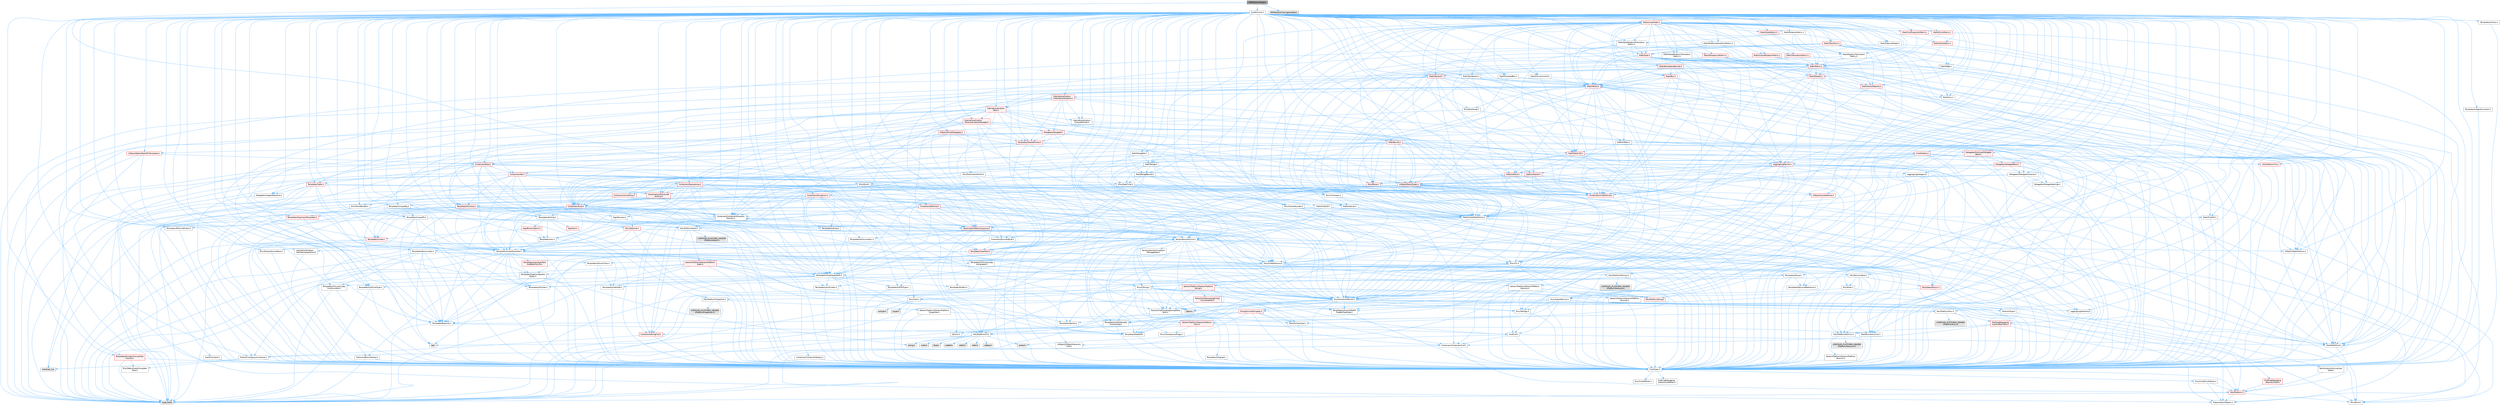 digraph "ISMPartitionClient.h"
{
 // INTERACTIVE_SVG=YES
 // LATEX_PDF_SIZE
  bgcolor="transparent";
  edge [fontname=Helvetica,fontsize=10,labelfontname=Helvetica,labelfontsize=10];
  node [fontname=Helvetica,fontsize=10,shape=box,height=0.2,width=0.4];
  Node1 [id="Node000001",label="ISMPartitionClient.h",height=0.2,width=0.4,color="gray40", fillcolor="grey60", style="filled", fontcolor="black",tooltip=" "];
  Node1 -> Node2 [id="edge1_Node000001_Node000002",color="steelblue1",style="solid",tooltip=" "];
  Node2 [id="Node000002",label="CoreMinimal.h",height=0.2,width=0.4,color="grey40", fillcolor="white", style="filled",URL="$d7/d67/CoreMinimal_8h.html",tooltip=" "];
  Node2 -> Node3 [id="edge2_Node000002_Node000003",color="steelblue1",style="solid",tooltip=" "];
  Node3 [id="Node000003",label="CoreTypes.h",height=0.2,width=0.4,color="grey40", fillcolor="white", style="filled",URL="$dc/dec/CoreTypes_8h.html",tooltip=" "];
  Node3 -> Node4 [id="edge3_Node000003_Node000004",color="steelblue1",style="solid",tooltip=" "];
  Node4 [id="Node000004",label="HAL/Platform.h",height=0.2,width=0.4,color="red", fillcolor="#FFF0F0", style="filled",URL="$d9/dd0/Platform_8h.html",tooltip=" "];
  Node4 -> Node5 [id="edge4_Node000004_Node000005",color="steelblue1",style="solid",tooltip=" "];
  Node5 [id="Node000005",label="Misc/Build.h",height=0.2,width=0.4,color="grey40", fillcolor="white", style="filled",URL="$d3/dbb/Build_8h.html",tooltip=" "];
  Node4 -> Node7 [id="edge5_Node000004_Node000007",color="steelblue1",style="solid",tooltip=" "];
  Node7 [id="Node000007",label="type_traits",height=0.2,width=0.4,color="grey60", fillcolor="#E0E0E0", style="filled",tooltip=" "];
  Node4 -> Node8 [id="edge6_Node000004_Node000008",color="steelblue1",style="solid",tooltip=" "];
  Node8 [id="Node000008",label="PreprocessorHelpers.h",height=0.2,width=0.4,color="grey40", fillcolor="white", style="filled",URL="$db/ddb/PreprocessorHelpers_8h.html",tooltip=" "];
  Node3 -> Node14 [id="edge7_Node000003_Node000014",color="steelblue1",style="solid",tooltip=" "];
  Node14 [id="Node000014",label="ProfilingDebugging\l/UMemoryDefines.h",height=0.2,width=0.4,color="grey40", fillcolor="white", style="filled",URL="$d2/da2/UMemoryDefines_8h.html",tooltip=" "];
  Node3 -> Node15 [id="edge8_Node000003_Node000015",color="steelblue1",style="solid",tooltip=" "];
  Node15 [id="Node000015",label="Misc/CoreMiscDefines.h",height=0.2,width=0.4,color="grey40", fillcolor="white", style="filled",URL="$da/d38/CoreMiscDefines_8h.html",tooltip=" "];
  Node15 -> Node4 [id="edge9_Node000015_Node000004",color="steelblue1",style="solid",tooltip=" "];
  Node15 -> Node8 [id="edge10_Node000015_Node000008",color="steelblue1",style="solid",tooltip=" "];
  Node3 -> Node16 [id="edge11_Node000003_Node000016",color="steelblue1",style="solid",tooltip=" "];
  Node16 [id="Node000016",label="Misc/CoreDefines.h",height=0.2,width=0.4,color="grey40", fillcolor="white", style="filled",URL="$d3/dd2/CoreDefines_8h.html",tooltip=" "];
  Node2 -> Node17 [id="edge12_Node000002_Node000017",color="steelblue1",style="solid",tooltip=" "];
  Node17 [id="Node000017",label="CoreFwd.h",height=0.2,width=0.4,color="grey40", fillcolor="white", style="filled",URL="$d1/d1e/CoreFwd_8h.html",tooltip=" "];
  Node17 -> Node3 [id="edge13_Node000017_Node000003",color="steelblue1",style="solid",tooltip=" "];
  Node17 -> Node18 [id="edge14_Node000017_Node000018",color="steelblue1",style="solid",tooltip=" "];
  Node18 [id="Node000018",label="Containers/ContainersFwd.h",height=0.2,width=0.4,color="grey40", fillcolor="white", style="filled",URL="$d4/d0a/ContainersFwd_8h.html",tooltip=" "];
  Node18 -> Node4 [id="edge15_Node000018_Node000004",color="steelblue1",style="solid",tooltip=" "];
  Node18 -> Node3 [id="edge16_Node000018_Node000003",color="steelblue1",style="solid",tooltip=" "];
  Node18 -> Node19 [id="edge17_Node000018_Node000019",color="steelblue1",style="solid",tooltip=" "];
  Node19 [id="Node000019",label="Traits/IsContiguousContainer.h",height=0.2,width=0.4,color="grey40", fillcolor="white", style="filled",URL="$d5/d3c/IsContiguousContainer_8h.html",tooltip=" "];
  Node19 -> Node3 [id="edge18_Node000019_Node000003",color="steelblue1",style="solid",tooltip=" "];
  Node19 -> Node20 [id="edge19_Node000019_Node000020",color="steelblue1",style="solid",tooltip=" "];
  Node20 [id="Node000020",label="Misc/StaticAssertComplete\lType.h",height=0.2,width=0.4,color="grey40", fillcolor="white", style="filled",URL="$d5/d4e/StaticAssertCompleteType_8h.html",tooltip=" "];
  Node19 -> Node21 [id="edge20_Node000019_Node000021",color="steelblue1",style="solid",tooltip=" "];
  Node21 [id="Node000021",label="initializer_list",height=0.2,width=0.4,color="grey60", fillcolor="#E0E0E0", style="filled",tooltip=" "];
  Node17 -> Node22 [id="edge21_Node000017_Node000022",color="steelblue1",style="solid",tooltip=" "];
  Node22 [id="Node000022",label="Math/MathFwd.h",height=0.2,width=0.4,color="grey40", fillcolor="white", style="filled",URL="$d2/d10/MathFwd_8h.html",tooltip=" "];
  Node22 -> Node4 [id="edge22_Node000022_Node000004",color="steelblue1",style="solid",tooltip=" "];
  Node17 -> Node23 [id="edge23_Node000017_Node000023",color="steelblue1",style="solid",tooltip=" "];
  Node23 [id="Node000023",label="UObject/UObjectHierarchy\lFwd.h",height=0.2,width=0.4,color="grey40", fillcolor="white", style="filled",URL="$d3/d13/UObjectHierarchyFwd_8h.html",tooltip=" "];
  Node2 -> Node23 [id="edge24_Node000002_Node000023",color="steelblue1",style="solid",tooltip=" "];
  Node2 -> Node18 [id="edge25_Node000002_Node000018",color="steelblue1",style="solid",tooltip=" "];
  Node2 -> Node24 [id="edge26_Node000002_Node000024",color="steelblue1",style="solid",tooltip=" "];
  Node24 [id="Node000024",label="Misc/VarArgs.h",height=0.2,width=0.4,color="grey40", fillcolor="white", style="filled",URL="$d5/d6f/VarArgs_8h.html",tooltip=" "];
  Node24 -> Node3 [id="edge27_Node000024_Node000003",color="steelblue1",style="solid",tooltip=" "];
  Node2 -> Node25 [id="edge28_Node000002_Node000025",color="steelblue1",style="solid",tooltip=" "];
  Node25 [id="Node000025",label="Logging/LogVerbosity.h",height=0.2,width=0.4,color="grey40", fillcolor="white", style="filled",URL="$d2/d8f/LogVerbosity_8h.html",tooltip=" "];
  Node25 -> Node3 [id="edge29_Node000025_Node000003",color="steelblue1",style="solid",tooltip=" "];
  Node2 -> Node26 [id="edge30_Node000002_Node000026",color="steelblue1",style="solid",tooltip=" "];
  Node26 [id="Node000026",label="Misc/OutputDevice.h",height=0.2,width=0.4,color="grey40", fillcolor="white", style="filled",URL="$d7/d32/OutputDevice_8h.html",tooltip=" "];
  Node26 -> Node17 [id="edge31_Node000026_Node000017",color="steelblue1",style="solid",tooltip=" "];
  Node26 -> Node3 [id="edge32_Node000026_Node000003",color="steelblue1",style="solid",tooltip=" "];
  Node26 -> Node25 [id="edge33_Node000026_Node000025",color="steelblue1",style="solid",tooltip=" "];
  Node26 -> Node24 [id="edge34_Node000026_Node000024",color="steelblue1",style="solid",tooltip=" "];
  Node26 -> Node27 [id="edge35_Node000026_Node000027",color="steelblue1",style="solid",tooltip=" "];
  Node27 [id="Node000027",label="Templates/IsArrayOrRefOf\lTypeByPredicate.h",height=0.2,width=0.4,color="grey40", fillcolor="white", style="filled",URL="$d6/da1/IsArrayOrRefOfTypeByPredicate_8h.html",tooltip=" "];
  Node27 -> Node3 [id="edge36_Node000027_Node000003",color="steelblue1",style="solid",tooltip=" "];
  Node26 -> Node28 [id="edge37_Node000026_Node000028",color="steelblue1",style="solid",tooltip=" "];
  Node28 [id="Node000028",label="Templates/IsValidVariadic\lFunctionArg.h",height=0.2,width=0.4,color="grey40", fillcolor="white", style="filled",URL="$d0/dc8/IsValidVariadicFunctionArg_8h.html",tooltip=" "];
  Node28 -> Node3 [id="edge38_Node000028_Node000003",color="steelblue1",style="solid",tooltip=" "];
  Node28 -> Node29 [id="edge39_Node000028_Node000029",color="steelblue1",style="solid",tooltip=" "];
  Node29 [id="Node000029",label="IsEnum.h",height=0.2,width=0.4,color="grey40", fillcolor="white", style="filled",URL="$d4/de5/IsEnum_8h.html",tooltip=" "];
  Node28 -> Node7 [id="edge40_Node000028_Node000007",color="steelblue1",style="solid",tooltip=" "];
  Node26 -> Node30 [id="edge41_Node000026_Node000030",color="steelblue1",style="solid",tooltip=" "];
  Node30 [id="Node000030",label="Traits/IsCharEncodingCompatible\lWith.h",height=0.2,width=0.4,color="grey40", fillcolor="white", style="filled",URL="$df/dd1/IsCharEncodingCompatibleWith_8h.html",tooltip=" "];
  Node30 -> Node7 [id="edge42_Node000030_Node000007",color="steelblue1",style="solid",tooltip=" "];
  Node30 -> Node31 [id="edge43_Node000030_Node000031",color="steelblue1",style="solid",tooltip=" "];
  Node31 [id="Node000031",label="Traits/IsCharType.h",height=0.2,width=0.4,color="grey40", fillcolor="white", style="filled",URL="$db/d51/IsCharType_8h.html",tooltip=" "];
  Node31 -> Node3 [id="edge44_Node000031_Node000003",color="steelblue1",style="solid",tooltip=" "];
  Node2 -> Node32 [id="edge45_Node000002_Node000032",color="steelblue1",style="solid",tooltip=" "];
  Node32 [id="Node000032",label="HAL/PlatformCrt.h",height=0.2,width=0.4,color="grey40", fillcolor="white", style="filled",URL="$d8/d75/PlatformCrt_8h.html",tooltip=" "];
  Node32 -> Node33 [id="edge46_Node000032_Node000033",color="steelblue1",style="solid",tooltip=" "];
  Node33 [id="Node000033",label="new",height=0.2,width=0.4,color="grey60", fillcolor="#E0E0E0", style="filled",tooltip=" "];
  Node32 -> Node34 [id="edge47_Node000032_Node000034",color="steelblue1",style="solid",tooltip=" "];
  Node34 [id="Node000034",label="wchar.h",height=0.2,width=0.4,color="grey60", fillcolor="#E0E0E0", style="filled",tooltip=" "];
  Node32 -> Node35 [id="edge48_Node000032_Node000035",color="steelblue1",style="solid",tooltip=" "];
  Node35 [id="Node000035",label="stddef.h",height=0.2,width=0.4,color="grey60", fillcolor="#E0E0E0", style="filled",tooltip=" "];
  Node32 -> Node36 [id="edge49_Node000032_Node000036",color="steelblue1",style="solid",tooltip=" "];
  Node36 [id="Node000036",label="stdlib.h",height=0.2,width=0.4,color="grey60", fillcolor="#E0E0E0", style="filled",tooltip=" "];
  Node32 -> Node37 [id="edge50_Node000032_Node000037",color="steelblue1",style="solid",tooltip=" "];
  Node37 [id="Node000037",label="stdio.h",height=0.2,width=0.4,color="grey60", fillcolor="#E0E0E0", style="filled",tooltip=" "];
  Node32 -> Node38 [id="edge51_Node000032_Node000038",color="steelblue1",style="solid",tooltip=" "];
  Node38 [id="Node000038",label="stdarg.h",height=0.2,width=0.4,color="grey60", fillcolor="#E0E0E0", style="filled",tooltip=" "];
  Node32 -> Node39 [id="edge52_Node000032_Node000039",color="steelblue1",style="solid",tooltip=" "];
  Node39 [id="Node000039",label="math.h",height=0.2,width=0.4,color="grey60", fillcolor="#E0E0E0", style="filled",tooltip=" "];
  Node32 -> Node40 [id="edge53_Node000032_Node000040",color="steelblue1",style="solid",tooltip=" "];
  Node40 [id="Node000040",label="float.h",height=0.2,width=0.4,color="grey60", fillcolor="#E0E0E0", style="filled",tooltip=" "];
  Node32 -> Node41 [id="edge54_Node000032_Node000041",color="steelblue1",style="solid",tooltip=" "];
  Node41 [id="Node000041",label="string.h",height=0.2,width=0.4,color="grey60", fillcolor="#E0E0E0", style="filled",tooltip=" "];
  Node2 -> Node42 [id="edge55_Node000002_Node000042",color="steelblue1",style="solid",tooltip=" "];
  Node42 [id="Node000042",label="HAL/PlatformMisc.h",height=0.2,width=0.4,color="grey40", fillcolor="white", style="filled",URL="$d0/df5/PlatformMisc_8h.html",tooltip=" "];
  Node42 -> Node3 [id="edge56_Node000042_Node000003",color="steelblue1",style="solid",tooltip=" "];
  Node42 -> Node43 [id="edge57_Node000042_Node000043",color="steelblue1",style="solid",tooltip=" "];
  Node43 [id="Node000043",label="GenericPlatform/GenericPlatform\lMisc.h",height=0.2,width=0.4,color="red", fillcolor="#FFF0F0", style="filled",URL="$db/d9a/GenericPlatformMisc_8h.html",tooltip=" "];
  Node43 -> Node44 [id="edge58_Node000043_Node000044",color="steelblue1",style="solid",tooltip=" "];
  Node44 [id="Node000044",label="Containers/StringFwd.h",height=0.2,width=0.4,color="red", fillcolor="#FFF0F0", style="filled",URL="$df/d37/StringFwd_8h.html",tooltip=" "];
  Node44 -> Node3 [id="edge59_Node000044_Node000003",color="steelblue1",style="solid",tooltip=" "];
  Node44 -> Node19 [id="edge60_Node000044_Node000019",color="steelblue1",style="solid",tooltip=" "];
  Node43 -> Node17 [id="edge61_Node000043_Node000017",color="steelblue1",style="solid",tooltip=" "];
  Node43 -> Node3 [id="edge62_Node000043_Node000003",color="steelblue1",style="solid",tooltip=" "];
  Node43 -> Node32 [id="edge63_Node000043_Node000032",color="steelblue1",style="solid",tooltip=" "];
  Node43 -> Node47 [id="edge64_Node000043_Node000047",color="steelblue1",style="solid",tooltip=" "];
  Node47 [id="Node000047",label="Math/NumericLimits.h",height=0.2,width=0.4,color="grey40", fillcolor="white", style="filled",URL="$df/d1b/NumericLimits_8h.html",tooltip=" "];
  Node47 -> Node3 [id="edge65_Node000047_Node000003",color="steelblue1",style="solid",tooltip=" "];
  Node43 -> Node48 [id="edge66_Node000043_Node000048",color="steelblue1",style="solid",tooltip=" "];
  Node48 [id="Node000048",label="Misc/CompressionFlags.h",height=0.2,width=0.4,color="grey40", fillcolor="white", style="filled",URL="$d9/d76/CompressionFlags_8h.html",tooltip=" "];
  Node42 -> Node52 [id="edge67_Node000042_Node000052",color="steelblue1",style="solid",tooltip=" "];
  Node52 [id="Node000052",label="COMPILED_PLATFORM_HEADER\l(PlatformMisc.h)",height=0.2,width=0.4,color="grey60", fillcolor="#E0E0E0", style="filled",tooltip=" "];
  Node42 -> Node53 [id="edge68_Node000042_Node000053",color="steelblue1",style="solid",tooltip=" "];
  Node53 [id="Node000053",label="ProfilingDebugging\l/CpuProfilerTrace.h",height=0.2,width=0.4,color="red", fillcolor="#FFF0F0", style="filled",URL="$da/dcb/CpuProfilerTrace_8h.html",tooltip=" "];
  Node53 -> Node3 [id="edge69_Node000053_Node000003",color="steelblue1",style="solid",tooltip=" "];
  Node53 -> Node18 [id="edge70_Node000053_Node000018",color="steelblue1",style="solid",tooltip=" "];
  Node53 -> Node54 [id="edge71_Node000053_Node000054",color="steelblue1",style="solid",tooltip=" "];
  Node54 [id="Node000054",label="HAL/PlatformAtomics.h",height=0.2,width=0.4,color="grey40", fillcolor="white", style="filled",URL="$d3/d36/PlatformAtomics_8h.html",tooltip=" "];
  Node54 -> Node3 [id="edge72_Node000054_Node000003",color="steelblue1",style="solid",tooltip=" "];
  Node54 -> Node55 [id="edge73_Node000054_Node000055",color="steelblue1",style="solid",tooltip=" "];
  Node55 [id="Node000055",label="GenericPlatform/GenericPlatform\lAtomics.h",height=0.2,width=0.4,color="grey40", fillcolor="white", style="filled",URL="$da/d72/GenericPlatformAtomics_8h.html",tooltip=" "];
  Node55 -> Node3 [id="edge74_Node000055_Node000003",color="steelblue1",style="solid",tooltip=" "];
  Node54 -> Node56 [id="edge75_Node000054_Node000056",color="steelblue1",style="solid",tooltip=" "];
  Node56 [id="Node000056",label="COMPILED_PLATFORM_HEADER\l(PlatformAtomics.h)",height=0.2,width=0.4,color="grey60", fillcolor="#E0E0E0", style="filled",tooltip=" "];
  Node53 -> Node8 [id="edge76_Node000053_Node000008",color="steelblue1",style="solid",tooltip=" "];
  Node53 -> Node5 [id="edge77_Node000053_Node000005",color="steelblue1",style="solid",tooltip=" "];
  Node2 -> Node61 [id="edge78_Node000002_Node000061",color="steelblue1",style="solid",tooltip=" "];
  Node61 [id="Node000061",label="Misc/AssertionMacros.h",height=0.2,width=0.4,color="grey40", fillcolor="white", style="filled",URL="$d0/dfa/AssertionMacros_8h.html",tooltip=" "];
  Node61 -> Node3 [id="edge79_Node000061_Node000003",color="steelblue1",style="solid",tooltip=" "];
  Node61 -> Node4 [id="edge80_Node000061_Node000004",color="steelblue1",style="solid",tooltip=" "];
  Node61 -> Node42 [id="edge81_Node000061_Node000042",color="steelblue1",style="solid",tooltip=" "];
  Node61 -> Node8 [id="edge82_Node000061_Node000008",color="steelblue1",style="solid",tooltip=" "];
  Node61 -> Node62 [id="edge83_Node000061_Node000062",color="steelblue1",style="solid",tooltip=" "];
  Node62 [id="Node000062",label="Templates/EnableIf.h",height=0.2,width=0.4,color="grey40", fillcolor="white", style="filled",URL="$d7/d60/EnableIf_8h.html",tooltip=" "];
  Node62 -> Node3 [id="edge84_Node000062_Node000003",color="steelblue1",style="solid",tooltip=" "];
  Node61 -> Node27 [id="edge85_Node000061_Node000027",color="steelblue1",style="solid",tooltip=" "];
  Node61 -> Node28 [id="edge86_Node000061_Node000028",color="steelblue1",style="solid",tooltip=" "];
  Node61 -> Node30 [id="edge87_Node000061_Node000030",color="steelblue1",style="solid",tooltip=" "];
  Node61 -> Node24 [id="edge88_Node000061_Node000024",color="steelblue1",style="solid",tooltip=" "];
  Node61 -> Node63 [id="edge89_Node000061_Node000063",color="steelblue1",style="solid",tooltip=" "];
  Node63 [id="Node000063",label="String/FormatStringSan.h",height=0.2,width=0.4,color="red", fillcolor="#FFF0F0", style="filled",URL="$d3/d8b/FormatStringSan_8h.html",tooltip=" "];
  Node63 -> Node7 [id="edge90_Node000063_Node000007",color="steelblue1",style="solid",tooltip=" "];
  Node63 -> Node3 [id="edge91_Node000063_Node000003",color="steelblue1",style="solid",tooltip=" "];
  Node63 -> Node64 [id="edge92_Node000063_Node000064",color="steelblue1",style="solid",tooltip=" "];
  Node64 [id="Node000064",label="Templates/Requires.h",height=0.2,width=0.4,color="grey40", fillcolor="white", style="filled",URL="$dc/d96/Requires_8h.html",tooltip=" "];
  Node64 -> Node62 [id="edge93_Node000064_Node000062",color="steelblue1",style="solid",tooltip=" "];
  Node64 -> Node7 [id="edge94_Node000064_Node000007",color="steelblue1",style="solid",tooltip=" "];
  Node63 -> Node65 [id="edge95_Node000063_Node000065",color="steelblue1",style="solid",tooltip=" "];
  Node65 [id="Node000065",label="Templates/Identity.h",height=0.2,width=0.4,color="grey40", fillcolor="white", style="filled",URL="$d0/dd5/Identity_8h.html",tooltip=" "];
  Node63 -> Node28 [id="edge96_Node000063_Node000028",color="steelblue1",style="solid",tooltip=" "];
  Node63 -> Node31 [id="edge97_Node000063_Node000031",color="steelblue1",style="solid",tooltip=" "];
  Node63 -> Node18 [id="edge98_Node000063_Node000018",color="steelblue1",style="solid",tooltip=" "];
  Node61 -> Node69 [id="edge99_Node000061_Node000069",color="steelblue1",style="solid",tooltip=" "];
  Node69 [id="Node000069",label="atomic",height=0.2,width=0.4,color="grey60", fillcolor="#E0E0E0", style="filled",tooltip=" "];
  Node2 -> Node70 [id="edge100_Node000002_Node000070",color="steelblue1",style="solid",tooltip=" "];
  Node70 [id="Node000070",label="Templates/IsPointer.h",height=0.2,width=0.4,color="grey40", fillcolor="white", style="filled",URL="$d7/d05/IsPointer_8h.html",tooltip=" "];
  Node70 -> Node3 [id="edge101_Node000070_Node000003",color="steelblue1",style="solid",tooltip=" "];
  Node2 -> Node71 [id="edge102_Node000002_Node000071",color="steelblue1",style="solid",tooltip=" "];
  Node71 [id="Node000071",label="HAL/PlatformMemory.h",height=0.2,width=0.4,color="grey40", fillcolor="white", style="filled",URL="$de/d68/PlatformMemory_8h.html",tooltip=" "];
  Node71 -> Node3 [id="edge103_Node000071_Node000003",color="steelblue1",style="solid",tooltip=" "];
  Node71 -> Node72 [id="edge104_Node000071_Node000072",color="steelblue1",style="solid",tooltip=" "];
  Node72 [id="Node000072",label="GenericPlatform/GenericPlatform\lMemory.h",height=0.2,width=0.4,color="grey40", fillcolor="white", style="filled",URL="$dd/d22/GenericPlatformMemory_8h.html",tooltip=" "];
  Node72 -> Node17 [id="edge105_Node000072_Node000017",color="steelblue1",style="solid",tooltip=" "];
  Node72 -> Node3 [id="edge106_Node000072_Node000003",color="steelblue1",style="solid",tooltip=" "];
  Node72 -> Node73 [id="edge107_Node000072_Node000073",color="steelblue1",style="solid",tooltip=" "];
  Node73 [id="Node000073",label="HAL/PlatformString.h",height=0.2,width=0.4,color="red", fillcolor="#FFF0F0", style="filled",URL="$db/db5/PlatformString_8h.html",tooltip=" "];
  Node73 -> Node3 [id="edge108_Node000073_Node000003",color="steelblue1",style="solid",tooltip=" "];
  Node72 -> Node41 [id="edge109_Node000072_Node000041",color="steelblue1",style="solid",tooltip=" "];
  Node72 -> Node34 [id="edge110_Node000072_Node000034",color="steelblue1",style="solid",tooltip=" "];
  Node71 -> Node75 [id="edge111_Node000071_Node000075",color="steelblue1",style="solid",tooltip=" "];
  Node75 [id="Node000075",label="COMPILED_PLATFORM_HEADER\l(PlatformMemory.h)",height=0.2,width=0.4,color="grey60", fillcolor="#E0E0E0", style="filled",tooltip=" "];
  Node2 -> Node54 [id="edge112_Node000002_Node000054",color="steelblue1",style="solid",tooltip=" "];
  Node2 -> Node76 [id="edge113_Node000002_Node000076",color="steelblue1",style="solid",tooltip=" "];
  Node76 [id="Node000076",label="Misc/Exec.h",height=0.2,width=0.4,color="grey40", fillcolor="white", style="filled",URL="$de/ddb/Exec_8h.html",tooltip=" "];
  Node76 -> Node3 [id="edge114_Node000076_Node000003",color="steelblue1",style="solid",tooltip=" "];
  Node76 -> Node61 [id="edge115_Node000076_Node000061",color="steelblue1",style="solid",tooltip=" "];
  Node2 -> Node77 [id="edge116_Node000002_Node000077",color="steelblue1",style="solid",tooltip=" "];
  Node77 [id="Node000077",label="HAL/MemoryBase.h",height=0.2,width=0.4,color="grey40", fillcolor="white", style="filled",URL="$d6/d9f/MemoryBase_8h.html",tooltip=" "];
  Node77 -> Node3 [id="edge117_Node000077_Node000003",color="steelblue1",style="solid",tooltip=" "];
  Node77 -> Node54 [id="edge118_Node000077_Node000054",color="steelblue1",style="solid",tooltip=" "];
  Node77 -> Node32 [id="edge119_Node000077_Node000032",color="steelblue1",style="solid",tooltip=" "];
  Node77 -> Node76 [id="edge120_Node000077_Node000076",color="steelblue1",style="solid",tooltip=" "];
  Node77 -> Node26 [id="edge121_Node000077_Node000026",color="steelblue1",style="solid",tooltip=" "];
  Node77 -> Node78 [id="edge122_Node000077_Node000078",color="steelblue1",style="solid",tooltip=" "];
  Node78 [id="Node000078",label="Templates/Atomic.h",height=0.2,width=0.4,color="red", fillcolor="#FFF0F0", style="filled",URL="$d3/d91/Atomic_8h.html",tooltip=" "];
  Node78 -> Node86 [id="edge123_Node000078_Node000086",color="steelblue1",style="solid",tooltip=" "];
  Node86 [id="Node000086",label="Traits/IntType.h",height=0.2,width=0.4,color="grey40", fillcolor="white", style="filled",URL="$d7/deb/IntType_8h.html",tooltip=" "];
  Node86 -> Node4 [id="edge124_Node000086_Node000004",color="steelblue1",style="solid",tooltip=" "];
  Node78 -> Node69 [id="edge125_Node000078_Node000069",color="steelblue1",style="solid",tooltip=" "];
  Node2 -> Node87 [id="edge126_Node000002_Node000087",color="steelblue1",style="solid",tooltip=" "];
  Node87 [id="Node000087",label="HAL/UnrealMemory.h",height=0.2,width=0.4,color="grey40", fillcolor="white", style="filled",URL="$d9/d96/UnrealMemory_8h.html",tooltip=" "];
  Node87 -> Node3 [id="edge127_Node000087_Node000003",color="steelblue1",style="solid",tooltip=" "];
  Node87 -> Node72 [id="edge128_Node000087_Node000072",color="steelblue1",style="solid",tooltip=" "];
  Node87 -> Node77 [id="edge129_Node000087_Node000077",color="steelblue1",style="solid",tooltip=" "];
  Node87 -> Node71 [id="edge130_Node000087_Node000071",color="steelblue1",style="solid",tooltip=" "];
  Node87 -> Node88 [id="edge131_Node000087_Node000088",color="steelblue1",style="solid",tooltip=" "];
  Node88 [id="Node000088",label="ProfilingDebugging\l/MemoryTrace.h",height=0.2,width=0.4,color="red", fillcolor="#FFF0F0", style="filled",URL="$da/dd7/MemoryTrace_8h.html",tooltip=" "];
  Node88 -> Node4 [id="edge132_Node000088_Node000004",color="steelblue1",style="solid",tooltip=" "];
  Node87 -> Node70 [id="edge133_Node000087_Node000070",color="steelblue1",style="solid",tooltip=" "];
  Node2 -> Node89 [id="edge134_Node000002_Node000089",color="steelblue1",style="solid",tooltip=" "];
  Node89 [id="Node000089",label="Templates/IsArithmetic.h",height=0.2,width=0.4,color="grey40", fillcolor="white", style="filled",URL="$d2/d5d/IsArithmetic_8h.html",tooltip=" "];
  Node89 -> Node3 [id="edge135_Node000089_Node000003",color="steelblue1",style="solid",tooltip=" "];
  Node2 -> Node83 [id="edge136_Node000002_Node000083",color="steelblue1",style="solid",tooltip=" "];
  Node83 [id="Node000083",label="Templates/AndOrNot.h",height=0.2,width=0.4,color="grey40", fillcolor="white", style="filled",URL="$db/d0a/AndOrNot_8h.html",tooltip=" "];
  Node83 -> Node3 [id="edge137_Node000083_Node000003",color="steelblue1",style="solid",tooltip=" "];
  Node2 -> Node90 [id="edge138_Node000002_Node000090",color="steelblue1",style="solid",tooltip=" "];
  Node90 [id="Node000090",label="Templates/IsPODType.h",height=0.2,width=0.4,color="grey40", fillcolor="white", style="filled",URL="$d7/db1/IsPODType_8h.html",tooltip=" "];
  Node90 -> Node3 [id="edge139_Node000090_Node000003",color="steelblue1",style="solid",tooltip=" "];
  Node2 -> Node91 [id="edge140_Node000002_Node000091",color="steelblue1",style="solid",tooltip=" "];
  Node91 [id="Node000091",label="Templates/IsUECoreType.h",height=0.2,width=0.4,color="grey40", fillcolor="white", style="filled",URL="$d1/db8/IsUECoreType_8h.html",tooltip=" "];
  Node91 -> Node3 [id="edge141_Node000091_Node000003",color="steelblue1",style="solid",tooltip=" "];
  Node91 -> Node7 [id="edge142_Node000091_Node000007",color="steelblue1",style="solid",tooltip=" "];
  Node2 -> Node84 [id="edge143_Node000002_Node000084",color="steelblue1",style="solid",tooltip=" "];
  Node84 [id="Node000084",label="Templates/IsTriviallyCopy\lConstructible.h",height=0.2,width=0.4,color="grey40", fillcolor="white", style="filled",URL="$d3/d78/IsTriviallyCopyConstructible_8h.html",tooltip=" "];
  Node84 -> Node3 [id="edge144_Node000084_Node000003",color="steelblue1",style="solid",tooltip=" "];
  Node84 -> Node7 [id="edge145_Node000084_Node000007",color="steelblue1",style="solid",tooltip=" "];
  Node2 -> Node92 [id="edge146_Node000002_Node000092",color="steelblue1",style="solid",tooltip=" "];
  Node92 [id="Node000092",label="Templates/UnrealTypeTraits.h",height=0.2,width=0.4,color="grey40", fillcolor="white", style="filled",URL="$d2/d2d/UnrealTypeTraits_8h.html",tooltip=" "];
  Node92 -> Node3 [id="edge147_Node000092_Node000003",color="steelblue1",style="solid",tooltip=" "];
  Node92 -> Node70 [id="edge148_Node000092_Node000070",color="steelblue1",style="solid",tooltip=" "];
  Node92 -> Node61 [id="edge149_Node000092_Node000061",color="steelblue1",style="solid",tooltip=" "];
  Node92 -> Node83 [id="edge150_Node000092_Node000083",color="steelblue1",style="solid",tooltip=" "];
  Node92 -> Node62 [id="edge151_Node000092_Node000062",color="steelblue1",style="solid",tooltip=" "];
  Node92 -> Node89 [id="edge152_Node000092_Node000089",color="steelblue1",style="solid",tooltip=" "];
  Node92 -> Node29 [id="edge153_Node000092_Node000029",color="steelblue1",style="solid",tooltip=" "];
  Node92 -> Node93 [id="edge154_Node000092_Node000093",color="steelblue1",style="solid",tooltip=" "];
  Node93 [id="Node000093",label="Templates/Models.h",height=0.2,width=0.4,color="grey40", fillcolor="white", style="filled",URL="$d3/d0c/Models_8h.html",tooltip=" "];
  Node93 -> Node65 [id="edge155_Node000093_Node000065",color="steelblue1",style="solid",tooltip=" "];
  Node92 -> Node90 [id="edge156_Node000092_Node000090",color="steelblue1",style="solid",tooltip=" "];
  Node92 -> Node91 [id="edge157_Node000092_Node000091",color="steelblue1",style="solid",tooltip=" "];
  Node92 -> Node84 [id="edge158_Node000092_Node000084",color="steelblue1",style="solid",tooltip=" "];
  Node2 -> Node62 [id="edge159_Node000002_Node000062",color="steelblue1",style="solid",tooltip=" "];
  Node2 -> Node94 [id="edge160_Node000002_Node000094",color="steelblue1",style="solid",tooltip=" "];
  Node94 [id="Node000094",label="Templates/RemoveReference.h",height=0.2,width=0.4,color="grey40", fillcolor="white", style="filled",URL="$da/dbe/RemoveReference_8h.html",tooltip=" "];
  Node94 -> Node3 [id="edge161_Node000094_Node000003",color="steelblue1",style="solid",tooltip=" "];
  Node2 -> Node95 [id="edge162_Node000002_Node000095",color="steelblue1",style="solid",tooltip=" "];
  Node95 [id="Node000095",label="Templates/IntegralConstant.h",height=0.2,width=0.4,color="grey40", fillcolor="white", style="filled",URL="$db/d1b/IntegralConstant_8h.html",tooltip=" "];
  Node95 -> Node3 [id="edge163_Node000095_Node000003",color="steelblue1",style="solid",tooltip=" "];
  Node2 -> Node96 [id="edge164_Node000002_Node000096",color="steelblue1",style="solid",tooltip=" "];
  Node96 [id="Node000096",label="Templates/IsClass.h",height=0.2,width=0.4,color="grey40", fillcolor="white", style="filled",URL="$db/dcb/IsClass_8h.html",tooltip=" "];
  Node96 -> Node3 [id="edge165_Node000096_Node000003",color="steelblue1",style="solid",tooltip=" "];
  Node2 -> Node97 [id="edge166_Node000002_Node000097",color="steelblue1",style="solid",tooltip=" "];
  Node97 [id="Node000097",label="Templates/TypeCompatible\lBytes.h",height=0.2,width=0.4,color="grey40", fillcolor="white", style="filled",URL="$df/d0a/TypeCompatibleBytes_8h.html",tooltip=" "];
  Node97 -> Node3 [id="edge167_Node000097_Node000003",color="steelblue1",style="solid",tooltip=" "];
  Node97 -> Node41 [id="edge168_Node000097_Node000041",color="steelblue1",style="solid",tooltip=" "];
  Node97 -> Node33 [id="edge169_Node000097_Node000033",color="steelblue1",style="solid",tooltip=" "];
  Node97 -> Node7 [id="edge170_Node000097_Node000007",color="steelblue1",style="solid",tooltip=" "];
  Node2 -> Node19 [id="edge171_Node000002_Node000019",color="steelblue1",style="solid",tooltip=" "];
  Node2 -> Node98 [id="edge172_Node000002_Node000098",color="steelblue1",style="solid",tooltip=" "];
  Node98 [id="Node000098",label="Templates/UnrealTemplate.h",height=0.2,width=0.4,color="grey40", fillcolor="white", style="filled",URL="$d4/d24/UnrealTemplate_8h.html",tooltip=" "];
  Node98 -> Node3 [id="edge173_Node000098_Node000003",color="steelblue1",style="solid",tooltip=" "];
  Node98 -> Node70 [id="edge174_Node000098_Node000070",color="steelblue1",style="solid",tooltip=" "];
  Node98 -> Node87 [id="edge175_Node000098_Node000087",color="steelblue1",style="solid",tooltip=" "];
  Node98 -> Node99 [id="edge176_Node000098_Node000099",color="steelblue1",style="solid",tooltip=" "];
  Node99 [id="Node000099",label="Templates/CopyQualifiers\lAndRefsFromTo.h",height=0.2,width=0.4,color="red", fillcolor="#FFF0F0", style="filled",URL="$d3/db3/CopyQualifiersAndRefsFromTo_8h.html",tooltip=" "];
  Node98 -> Node92 [id="edge177_Node000098_Node000092",color="steelblue1",style="solid",tooltip=" "];
  Node98 -> Node94 [id="edge178_Node000098_Node000094",color="steelblue1",style="solid",tooltip=" "];
  Node98 -> Node64 [id="edge179_Node000098_Node000064",color="steelblue1",style="solid",tooltip=" "];
  Node98 -> Node97 [id="edge180_Node000098_Node000097",color="steelblue1",style="solid",tooltip=" "];
  Node98 -> Node65 [id="edge181_Node000098_Node000065",color="steelblue1",style="solid",tooltip=" "];
  Node98 -> Node19 [id="edge182_Node000098_Node000019",color="steelblue1",style="solid",tooltip=" "];
  Node98 -> Node101 [id="edge183_Node000098_Node000101",color="steelblue1",style="solid",tooltip=" "];
  Node101 [id="Node000101",label="Traits/UseBitwiseSwap.h",height=0.2,width=0.4,color="grey40", fillcolor="white", style="filled",URL="$db/df3/UseBitwiseSwap_8h.html",tooltip=" "];
  Node101 -> Node3 [id="edge184_Node000101_Node000003",color="steelblue1",style="solid",tooltip=" "];
  Node101 -> Node7 [id="edge185_Node000101_Node000007",color="steelblue1",style="solid",tooltip=" "];
  Node98 -> Node7 [id="edge186_Node000098_Node000007",color="steelblue1",style="solid",tooltip=" "];
  Node2 -> Node47 [id="edge187_Node000002_Node000047",color="steelblue1",style="solid",tooltip=" "];
  Node2 -> Node102 [id="edge188_Node000002_Node000102",color="steelblue1",style="solid",tooltip=" "];
  Node102 [id="Node000102",label="HAL/PlatformMath.h",height=0.2,width=0.4,color="grey40", fillcolor="white", style="filled",URL="$dc/d53/PlatformMath_8h.html",tooltip=" "];
  Node102 -> Node3 [id="edge189_Node000102_Node000003",color="steelblue1",style="solid",tooltip=" "];
  Node102 -> Node103 [id="edge190_Node000102_Node000103",color="steelblue1",style="solid",tooltip=" "];
  Node103 [id="Node000103",label="GenericPlatform/GenericPlatform\lMath.h",height=0.2,width=0.4,color="red", fillcolor="#FFF0F0", style="filled",URL="$d5/d79/GenericPlatformMath_8h.html",tooltip=" "];
  Node103 -> Node3 [id="edge191_Node000103_Node000003",color="steelblue1",style="solid",tooltip=" "];
  Node103 -> Node18 [id="edge192_Node000103_Node000018",color="steelblue1",style="solid",tooltip=" "];
  Node103 -> Node32 [id="edge193_Node000103_Node000032",color="steelblue1",style="solid",tooltip=" "];
  Node103 -> Node83 [id="edge194_Node000103_Node000083",color="steelblue1",style="solid",tooltip=" "];
  Node103 -> Node104 [id="edge195_Node000103_Node000104",color="steelblue1",style="solid",tooltip=" "];
  Node104 [id="Node000104",label="Templates/Decay.h",height=0.2,width=0.4,color="grey40", fillcolor="white", style="filled",URL="$dd/d0f/Decay_8h.html",tooltip=" "];
  Node104 -> Node3 [id="edge196_Node000104_Node000003",color="steelblue1",style="solid",tooltip=" "];
  Node104 -> Node94 [id="edge197_Node000104_Node000094",color="steelblue1",style="solid",tooltip=" "];
  Node104 -> Node7 [id="edge198_Node000104_Node000007",color="steelblue1",style="solid",tooltip=" "];
  Node103 -> Node92 [id="edge199_Node000103_Node000092",color="steelblue1",style="solid",tooltip=" "];
  Node103 -> Node64 [id="edge200_Node000103_Node000064",color="steelblue1",style="solid",tooltip=" "];
  Node103 -> Node97 [id="edge201_Node000103_Node000097",color="steelblue1",style="solid",tooltip=" "];
  Node103 -> Node7 [id="edge202_Node000103_Node000007",color="steelblue1",style="solid",tooltip=" "];
  Node102 -> Node109 [id="edge203_Node000102_Node000109",color="steelblue1",style="solid",tooltip=" "];
  Node109 [id="Node000109",label="COMPILED_PLATFORM_HEADER\l(PlatformMath.h)",height=0.2,width=0.4,color="grey60", fillcolor="#E0E0E0", style="filled",tooltip=" "];
  Node2 -> Node85 [id="edge204_Node000002_Node000085",color="steelblue1",style="solid",tooltip=" "];
  Node85 [id="Node000085",label="Templates/IsTriviallyCopy\lAssignable.h",height=0.2,width=0.4,color="grey40", fillcolor="white", style="filled",URL="$d2/df2/IsTriviallyCopyAssignable_8h.html",tooltip=" "];
  Node85 -> Node3 [id="edge205_Node000085_Node000003",color="steelblue1",style="solid",tooltip=" "];
  Node85 -> Node7 [id="edge206_Node000085_Node000007",color="steelblue1",style="solid",tooltip=" "];
  Node2 -> Node110 [id="edge207_Node000002_Node000110",color="steelblue1",style="solid",tooltip=" "];
  Node110 [id="Node000110",label="Templates/MemoryOps.h",height=0.2,width=0.4,color="grey40", fillcolor="white", style="filled",URL="$db/dea/MemoryOps_8h.html",tooltip=" "];
  Node110 -> Node3 [id="edge208_Node000110_Node000003",color="steelblue1",style="solid",tooltip=" "];
  Node110 -> Node87 [id="edge209_Node000110_Node000087",color="steelblue1",style="solid",tooltip=" "];
  Node110 -> Node85 [id="edge210_Node000110_Node000085",color="steelblue1",style="solid",tooltip=" "];
  Node110 -> Node84 [id="edge211_Node000110_Node000084",color="steelblue1",style="solid",tooltip=" "];
  Node110 -> Node64 [id="edge212_Node000110_Node000064",color="steelblue1",style="solid",tooltip=" "];
  Node110 -> Node92 [id="edge213_Node000110_Node000092",color="steelblue1",style="solid",tooltip=" "];
  Node110 -> Node101 [id="edge214_Node000110_Node000101",color="steelblue1",style="solid",tooltip=" "];
  Node110 -> Node33 [id="edge215_Node000110_Node000033",color="steelblue1",style="solid",tooltip=" "];
  Node110 -> Node7 [id="edge216_Node000110_Node000007",color="steelblue1",style="solid",tooltip=" "];
  Node2 -> Node111 [id="edge217_Node000002_Node000111",color="steelblue1",style="solid",tooltip=" "];
  Node111 [id="Node000111",label="Containers/ContainerAllocation\lPolicies.h",height=0.2,width=0.4,color="grey40", fillcolor="white", style="filled",URL="$d7/dff/ContainerAllocationPolicies_8h.html",tooltip=" "];
  Node111 -> Node3 [id="edge218_Node000111_Node000003",color="steelblue1",style="solid",tooltip=" "];
  Node111 -> Node112 [id="edge219_Node000111_Node000112",color="steelblue1",style="solid",tooltip=" "];
  Node112 [id="Node000112",label="Containers/ContainerHelpers.h",height=0.2,width=0.4,color="grey40", fillcolor="white", style="filled",URL="$d7/d33/ContainerHelpers_8h.html",tooltip=" "];
  Node112 -> Node3 [id="edge220_Node000112_Node000003",color="steelblue1",style="solid",tooltip=" "];
  Node111 -> Node111 [id="edge221_Node000111_Node000111",color="steelblue1",style="solid",tooltip=" "];
  Node111 -> Node102 [id="edge222_Node000111_Node000102",color="steelblue1",style="solid",tooltip=" "];
  Node111 -> Node87 [id="edge223_Node000111_Node000087",color="steelblue1",style="solid",tooltip=" "];
  Node111 -> Node47 [id="edge224_Node000111_Node000047",color="steelblue1",style="solid",tooltip=" "];
  Node111 -> Node61 [id="edge225_Node000111_Node000061",color="steelblue1",style="solid",tooltip=" "];
  Node111 -> Node113 [id="edge226_Node000111_Node000113",color="steelblue1",style="solid",tooltip=" "];
  Node113 [id="Node000113",label="Templates/IsPolymorphic.h",height=0.2,width=0.4,color="grey40", fillcolor="white", style="filled",URL="$dc/d20/IsPolymorphic_8h.html",tooltip=" "];
  Node111 -> Node110 [id="edge227_Node000111_Node000110",color="steelblue1",style="solid",tooltip=" "];
  Node111 -> Node97 [id="edge228_Node000111_Node000097",color="steelblue1",style="solid",tooltip=" "];
  Node111 -> Node7 [id="edge229_Node000111_Node000007",color="steelblue1",style="solid",tooltip=" "];
  Node2 -> Node114 [id="edge230_Node000002_Node000114",color="steelblue1",style="solid",tooltip=" "];
  Node114 [id="Node000114",label="Templates/IsEnumClass.h",height=0.2,width=0.4,color="grey40", fillcolor="white", style="filled",URL="$d7/d15/IsEnumClass_8h.html",tooltip=" "];
  Node114 -> Node3 [id="edge231_Node000114_Node000003",color="steelblue1",style="solid",tooltip=" "];
  Node114 -> Node83 [id="edge232_Node000114_Node000083",color="steelblue1",style="solid",tooltip=" "];
  Node2 -> Node115 [id="edge233_Node000002_Node000115",color="steelblue1",style="solid",tooltip=" "];
  Node115 [id="Node000115",label="HAL/PlatformProperties.h",height=0.2,width=0.4,color="grey40", fillcolor="white", style="filled",URL="$d9/db0/PlatformProperties_8h.html",tooltip=" "];
  Node115 -> Node3 [id="edge234_Node000115_Node000003",color="steelblue1",style="solid",tooltip=" "];
  Node115 -> Node116 [id="edge235_Node000115_Node000116",color="steelblue1",style="solid",tooltip=" "];
  Node116 [id="Node000116",label="GenericPlatform/GenericPlatform\lProperties.h",height=0.2,width=0.4,color="grey40", fillcolor="white", style="filled",URL="$d2/dcd/GenericPlatformProperties_8h.html",tooltip=" "];
  Node116 -> Node3 [id="edge236_Node000116_Node000003",color="steelblue1",style="solid",tooltip=" "];
  Node116 -> Node43 [id="edge237_Node000116_Node000043",color="steelblue1",style="solid",tooltip=" "];
  Node115 -> Node117 [id="edge238_Node000115_Node000117",color="steelblue1",style="solid",tooltip=" "];
  Node117 [id="Node000117",label="COMPILED_PLATFORM_HEADER\l(PlatformProperties.h)",height=0.2,width=0.4,color="grey60", fillcolor="#E0E0E0", style="filled",tooltip=" "];
  Node2 -> Node118 [id="edge239_Node000002_Node000118",color="steelblue1",style="solid",tooltip=" "];
  Node118 [id="Node000118",label="Misc/EngineVersionBase.h",height=0.2,width=0.4,color="grey40", fillcolor="white", style="filled",URL="$d5/d2b/EngineVersionBase_8h.html",tooltip=" "];
  Node118 -> Node3 [id="edge240_Node000118_Node000003",color="steelblue1",style="solid",tooltip=" "];
  Node2 -> Node119 [id="edge241_Node000002_Node000119",color="steelblue1",style="solid",tooltip=" "];
  Node119 [id="Node000119",label="Internationalization\l/TextNamespaceFwd.h",height=0.2,width=0.4,color="grey40", fillcolor="white", style="filled",URL="$d8/d97/TextNamespaceFwd_8h.html",tooltip=" "];
  Node119 -> Node3 [id="edge242_Node000119_Node000003",color="steelblue1",style="solid",tooltip=" "];
  Node2 -> Node120 [id="edge243_Node000002_Node000120",color="steelblue1",style="solid",tooltip=" "];
  Node120 [id="Node000120",label="Serialization/Archive.h",height=0.2,width=0.4,color="grey40", fillcolor="white", style="filled",URL="$d7/d3b/Archive_8h.html",tooltip=" "];
  Node120 -> Node17 [id="edge244_Node000120_Node000017",color="steelblue1",style="solid",tooltip=" "];
  Node120 -> Node3 [id="edge245_Node000120_Node000003",color="steelblue1",style="solid",tooltip=" "];
  Node120 -> Node115 [id="edge246_Node000120_Node000115",color="steelblue1",style="solid",tooltip=" "];
  Node120 -> Node119 [id="edge247_Node000120_Node000119",color="steelblue1",style="solid",tooltip=" "];
  Node120 -> Node22 [id="edge248_Node000120_Node000022",color="steelblue1",style="solid",tooltip=" "];
  Node120 -> Node61 [id="edge249_Node000120_Node000061",color="steelblue1",style="solid",tooltip=" "];
  Node120 -> Node5 [id="edge250_Node000120_Node000005",color="steelblue1",style="solid",tooltip=" "];
  Node120 -> Node48 [id="edge251_Node000120_Node000048",color="steelblue1",style="solid",tooltip=" "];
  Node120 -> Node118 [id="edge252_Node000120_Node000118",color="steelblue1",style="solid",tooltip=" "];
  Node120 -> Node24 [id="edge253_Node000120_Node000024",color="steelblue1",style="solid",tooltip=" "];
  Node120 -> Node121 [id="edge254_Node000120_Node000121",color="steelblue1",style="solid",tooltip=" "];
  Node121 [id="Node000121",label="Serialization/ArchiveCook\lData.h",height=0.2,width=0.4,color="grey40", fillcolor="white", style="filled",URL="$dc/db6/ArchiveCookData_8h.html",tooltip=" "];
  Node121 -> Node4 [id="edge255_Node000121_Node000004",color="steelblue1",style="solid",tooltip=" "];
  Node120 -> Node122 [id="edge256_Node000120_Node000122",color="steelblue1",style="solid",tooltip=" "];
  Node122 [id="Node000122",label="Serialization/ArchiveSave\lPackageData.h",height=0.2,width=0.4,color="grey40", fillcolor="white", style="filled",URL="$d1/d37/ArchiveSavePackageData_8h.html",tooltip=" "];
  Node120 -> Node62 [id="edge257_Node000120_Node000062",color="steelblue1",style="solid",tooltip=" "];
  Node120 -> Node27 [id="edge258_Node000120_Node000027",color="steelblue1",style="solid",tooltip=" "];
  Node120 -> Node114 [id="edge259_Node000120_Node000114",color="steelblue1",style="solid",tooltip=" "];
  Node120 -> Node107 [id="edge260_Node000120_Node000107",color="steelblue1",style="solid",tooltip=" "];
  Node107 [id="Node000107",label="Templates/IsSigned.h",height=0.2,width=0.4,color="grey40", fillcolor="white", style="filled",URL="$d8/dd8/IsSigned_8h.html",tooltip=" "];
  Node107 -> Node3 [id="edge261_Node000107_Node000003",color="steelblue1",style="solid",tooltip=" "];
  Node120 -> Node28 [id="edge262_Node000120_Node000028",color="steelblue1",style="solid",tooltip=" "];
  Node120 -> Node98 [id="edge263_Node000120_Node000098",color="steelblue1",style="solid",tooltip=" "];
  Node120 -> Node30 [id="edge264_Node000120_Node000030",color="steelblue1",style="solid",tooltip=" "];
  Node120 -> Node123 [id="edge265_Node000120_Node000123",color="steelblue1",style="solid",tooltip=" "];
  Node123 [id="Node000123",label="UObject/ObjectVersion.h",height=0.2,width=0.4,color="grey40", fillcolor="white", style="filled",URL="$da/d63/ObjectVersion_8h.html",tooltip=" "];
  Node123 -> Node3 [id="edge266_Node000123_Node000003",color="steelblue1",style="solid",tooltip=" "];
  Node2 -> Node124 [id="edge267_Node000002_Node000124",color="steelblue1",style="solid",tooltip=" "];
  Node124 [id="Node000124",label="Templates/Less.h",height=0.2,width=0.4,color="grey40", fillcolor="white", style="filled",URL="$de/dc8/Less_8h.html",tooltip=" "];
  Node124 -> Node3 [id="edge268_Node000124_Node000003",color="steelblue1",style="solid",tooltip=" "];
  Node124 -> Node98 [id="edge269_Node000124_Node000098",color="steelblue1",style="solid",tooltip=" "];
  Node2 -> Node125 [id="edge270_Node000002_Node000125",color="steelblue1",style="solid",tooltip=" "];
  Node125 [id="Node000125",label="Templates/Sorting.h",height=0.2,width=0.4,color="grey40", fillcolor="white", style="filled",URL="$d3/d9e/Sorting_8h.html",tooltip=" "];
  Node125 -> Node3 [id="edge271_Node000125_Node000003",color="steelblue1",style="solid",tooltip=" "];
  Node125 -> Node126 [id="edge272_Node000125_Node000126",color="steelblue1",style="solid",tooltip=" "];
  Node126 [id="Node000126",label="Algo/BinarySearch.h",height=0.2,width=0.4,color="red", fillcolor="#FFF0F0", style="filled",URL="$db/db4/BinarySearch_8h.html",tooltip=" "];
  Node126 -> Node128 [id="edge273_Node000126_Node000128",color="steelblue1",style="solid",tooltip=" "];
  Node128 [id="Node000128",label="Templates/Invoke.h",height=0.2,width=0.4,color="red", fillcolor="#FFF0F0", style="filled",URL="$d7/deb/Invoke_8h.html",tooltip=" "];
  Node128 -> Node3 [id="edge274_Node000128_Node000003",color="steelblue1",style="solid",tooltip=" "];
  Node128 -> Node98 [id="edge275_Node000128_Node000098",color="steelblue1",style="solid",tooltip=" "];
  Node128 -> Node7 [id="edge276_Node000128_Node000007",color="steelblue1",style="solid",tooltip=" "];
  Node126 -> Node124 [id="edge277_Node000126_Node000124",color="steelblue1",style="solid",tooltip=" "];
  Node125 -> Node130 [id="edge278_Node000125_Node000130",color="steelblue1",style="solid",tooltip=" "];
  Node130 [id="Node000130",label="Algo/Sort.h",height=0.2,width=0.4,color="red", fillcolor="#FFF0F0", style="filled",URL="$d1/d87/Sort_8h.html",tooltip=" "];
  Node125 -> Node102 [id="edge279_Node000125_Node000102",color="steelblue1",style="solid",tooltip=" "];
  Node125 -> Node124 [id="edge280_Node000125_Node000124",color="steelblue1",style="solid",tooltip=" "];
  Node2 -> Node136 [id="edge281_Node000002_Node000136",color="steelblue1",style="solid",tooltip=" "];
  Node136 [id="Node000136",label="Misc/Char.h",height=0.2,width=0.4,color="grey40", fillcolor="white", style="filled",URL="$d0/d58/Char_8h.html",tooltip=" "];
  Node136 -> Node3 [id="edge282_Node000136_Node000003",color="steelblue1",style="solid",tooltip=" "];
  Node136 -> Node86 [id="edge283_Node000136_Node000086",color="steelblue1",style="solid",tooltip=" "];
  Node136 -> Node137 [id="edge284_Node000136_Node000137",color="steelblue1",style="solid",tooltip=" "];
  Node137 [id="Node000137",label="ctype.h",height=0.2,width=0.4,color="grey60", fillcolor="#E0E0E0", style="filled",tooltip=" "];
  Node136 -> Node138 [id="edge285_Node000136_Node000138",color="steelblue1",style="solid",tooltip=" "];
  Node138 [id="Node000138",label="wctype.h",height=0.2,width=0.4,color="grey60", fillcolor="#E0E0E0", style="filled",tooltip=" "];
  Node136 -> Node7 [id="edge286_Node000136_Node000007",color="steelblue1",style="solid",tooltip=" "];
  Node2 -> Node139 [id="edge287_Node000002_Node000139",color="steelblue1",style="solid",tooltip=" "];
  Node139 [id="Node000139",label="GenericPlatform/GenericPlatform\lStricmp.h",height=0.2,width=0.4,color="grey40", fillcolor="white", style="filled",URL="$d2/d86/GenericPlatformStricmp_8h.html",tooltip=" "];
  Node139 -> Node3 [id="edge288_Node000139_Node000003",color="steelblue1",style="solid",tooltip=" "];
  Node2 -> Node140 [id="edge289_Node000002_Node000140",color="steelblue1",style="solid",tooltip=" "];
  Node140 [id="Node000140",label="GenericPlatform/GenericPlatform\lString.h",height=0.2,width=0.4,color="red", fillcolor="#FFF0F0", style="filled",URL="$dd/d20/GenericPlatformString_8h.html",tooltip=" "];
  Node140 -> Node3 [id="edge290_Node000140_Node000003",color="steelblue1",style="solid",tooltip=" "];
  Node140 -> Node139 [id="edge291_Node000140_Node000139",color="steelblue1",style="solid",tooltip=" "];
  Node140 -> Node62 [id="edge292_Node000140_Node000062",color="steelblue1",style="solid",tooltip=" "];
  Node140 -> Node30 [id="edge293_Node000140_Node000030",color="steelblue1",style="solid",tooltip=" "];
  Node140 -> Node141 [id="edge294_Node000140_Node000141",color="steelblue1",style="solid",tooltip=" "];
  Node141 [id="Node000141",label="Traits/IsCharEncodingSimply\lConvertibleTo.h",height=0.2,width=0.4,color="red", fillcolor="#FFF0F0", style="filled",URL="$d4/dee/IsCharEncodingSimplyConvertibleTo_8h.html",tooltip=" "];
  Node141 -> Node7 [id="edge295_Node000141_Node000007",color="steelblue1",style="solid",tooltip=" "];
  Node141 -> Node30 [id="edge296_Node000141_Node000030",color="steelblue1",style="solid",tooltip=" "];
  Node141 -> Node31 [id="edge297_Node000141_Node000031",color="steelblue1",style="solid",tooltip=" "];
  Node140 -> Node31 [id="edge298_Node000140_Node000031",color="steelblue1",style="solid",tooltip=" "];
  Node140 -> Node7 [id="edge299_Node000140_Node000007",color="steelblue1",style="solid",tooltip=" "];
  Node2 -> Node73 [id="edge300_Node000002_Node000073",color="steelblue1",style="solid",tooltip=" "];
  Node2 -> Node143 [id="edge301_Node000002_Node000143",color="steelblue1",style="solid",tooltip=" "];
  Node143 [id="Node000143",label="Misc/CString.h",height=0.2,width=0.4,color="grey40", fillcolor="white", style="filled",URL="$d2/d49/CString_8h.html",tooltip=" "];
  Node143 -> Node3 [id="edge302_Node000143_Node000003",color="steelblue1",style="solid",tooltip=" "];
  Node143 -> Node32 [id="edge303_Node000143_Node000032",color="steelblue1",style="solid",tooltip=" "];
  Node143 -> Node73 [id="edge304_Node000143_Node000073",color="steelblue1",style="solid",tooltip=" "];
  Node143 -> Node61 [id="edge305_Node000143_Node000061",color="steelblue1",style="solid",tooltip=" "];
  Node143 -> Node136 [id="edge306_Node000143_Node000136",color="steelblue1",style="solid",tooltip=" "];
  Node143 -> Node24 [id="edge307_Node000143_Node000024",color="steelblue1",style="solid",tooltip=" "];
  Node143 -> Node27 [id="edge308_Node000143_Node000027",color="steelblue1",style="solid",tooltip=" "];
  Node143 -> Node28 [id="edge309_Node000143_Node000028",color="steelblue1",style="solid",tooltip=" "];
  Node143 -> Node30 [id="edge310_Node000143_Node000030",color="steelblue1",style="solid",tooltip=" "];
  Node2 -> Node144 [id="edge311_Node000002_Node000144",color="steelblue1",style="solid",tooltip=" "];
  Node144 [id="Node000144",label="Misc/Crc.h",height=0.2,width=0.4,color="grey40", fillcolor="white", style="filled",URL="$d4/dd2/Crc_8h.html",tooltip=" "];
  Node144 -> Node3 [id="edge312_Node000144_Node000003",color="steelblue1",style="solid",tooltip=" "];
  Node144 -> Node73 [id="edge313_Node000144_Node000073",color="steelblue1",style="solid",tooltip=" "];
  Node144 -> Node61 [id="edge314_Node000144_Node000061",color="steelblue1",style="solid",tooltip=" "];
  Node144 -> Node143 [id="edge315_Node000144_Node000143",color="steelblue1",style="solid",tooltip=" "];
  Node144 -> Node136 [id="edge316_Node000144_Node000136",color="steelblue1",style="solid",tooltip=" "];
  Node144 -> Node92 [id="edge317_Node000144_Node000092",color="steelblue1",style="solid",tooltip=" "];
  Node144 -> Node31 [id="edge318_Node000144_Node000031",color="steelblue1",style="solid",tooltip=" "];
  Node2 -> Node135 [id="edge319_Node000002_Node000135",color="steelblue1",style="solid",tooltip=" "];
  Node135 [id="Node000135",label="Math/UnrealMathUtility.h",height=0.2,width=0.4,color="grey40", fillcolor="white", style="filled",URL="$db/db8/UnrealMathUtility_8h.html",tooltip=" "];
  Node135 -> Node3 [id="edge320_Node000135_Node000003",color="steelblue1",style="solid",tooltip=" "];
  Node135 -> Node61 [id="edge321_Node000135_Node000061",color="steelblue1",style="solid",tooltip=" "];
  Node135 -> Node102 [id="edge322_Node000135_Node000102",color="steelblue1",style="solid",tooltip=" "];
  Node135 -> Node22 [id="edge323_Node000135_Node000022",color="steelblue1",style="solid",tooltip=" "];
  Node135 -> Node65 [id="edge324_Node000135_Node000065",color="steelblue1",style="solid",tooltip=" "];
  Node135 -> Node64 [id="edge325_Node000135_Node000064",color="steelblue1",style="solid",tooltip=" "];
  Node2 -> Node145 [id="edge326_Node000002_Node000145",color="steelblue1",style="solid",tooltip=" "];
  Node145 [id="Node000145",label="Containers/UnrealString.h",height=0.2,width=0.4,color="red", fillcolor="#FFF0F0", style="filled",URL="$d5/dba/UnrealString_8h.html",tooltip=" "];
  Node2 -> Node149 [id="edge327_Node000002_Node000149",color="steelblue1",style="solid",tooltip=" "];
  Node149 [id="Node000149",label="Containers/Array.h",height=0.2,width=0.4,color="red", fillcolor="#FFF0F0", style="filled",URL="$df/dd0/Array_8h.html",tooltip=" "];
  Node149 -> Node3 [id="edge328_Node000149_Node000003",color="steelblue1",style="solid",tooltip=" "];
  Node149 -> Node61 [id="edge329_Node000149_Node000061",color="steelblue1",style="solid",tooltip=" "];
  Node149 -> Node87 [id="edge330_Node000149_Node000087",color="steelblue1",style="solid",tooltip=" "];
  Node149 -> Node92 [id="edge331_Node000149_Node000092",color="steelblue1",style="solid",tooltip=" "];
  Node149 -> Node98 [id="edge332_Node000149_Node000098",color="steelblue1",style="solid",tooltip=" "];
  Node149 -> Node111 [id="edge333_Node000149_Node000111",color="steelblue1",style="solid",tooltip=" "];
  Node149 -> Node120 [id="edge334_Node000149_Node000120",color="steelblue1",style="solid",tooltip=" "];
  Node149 -> Node128 [id="edge335_Node000149_Node000128",color="steelblue1",style="solid",tooltip=" "];
  Node149 -> Node124 [id="edge336_Node000149_Node000124",color="steelblue1",style="solid",tooltip=" "];
  Node149 -> Node64 [id="edge337_Node000149_Node000064",color="steelblue1",style="solid",tooltip=" "];
  Node149 -> Node125 [id="edge338_Node000149_Node000125",color="steelblue1",style="solid",tooltip=" "];
  Node149 -> Node172 [id="edge339_Node000149_Node000172",color="steelblue1",style="solid",tooltip=" "];
  Node172 [id="Node000172",label="Templates/AlignmentTemplates.h",height=0.2,width=0.4,color="red", fillcolor="#FFF0F0", style="filled",URL="$dd/d32/AlignmentTemplates_8h.html",tooltip=" "];
  Node172 -> Node3 [id="edge340_Node000172_Node000003",color="steelblue1",style="solid",tooltip=" "];
  Node172 -> Node70 [id="edge341_Node000172_Node000070",color="steelblue1",style="solid",tooltip=" "];
  Node149 -> Node7 [id="edge342_Node000149_Node000007",color="steelblue1",style="solid",tooltip=" "];
  Node2 -> Node173 [id="edge343_Node000002_Node000173",color="steelblue1",style="solid",tooltip=" "];
  Node173 [id="Node000173",label="Misc/FrameNumber.h",height=0.2,width=0.4,color="grey40", fillcolor="white", style="filled",URL="$dd/dbd/FrameNumber_8h.html",tooltip=" "];
  Node173 -> Node3 [id="edge344_Node000173_Node000003",color="steelblue1",style="solid",tooltip=" "];
  Node173 -> Node47 [id="edge345_Node000173_Node000047",color="steelblue1",style="solid",tooltip=" "];
  Node173 -> Node135 [id="edge346_Node000173_Node000135",color="steelblue1",style="solid",tooltip=" "];
  Node173 -> Node62 [id="edge347_Node000173_Node000062",color="steelblue1",style="solid",tooltip=" "];
  Node173 -> Node92 [id="edge348_Node000173_Node000092",color="steelblue1",style="solid",tooltip=" "];
  Node2 -> Node174 [id="edge349_Node000002_Node000174",color="steelblue1",style="solid",tooltip=" "];
  Node174 [id="Node000174",label="Misc/Timespan.h",height=0.2,width=0.4,color="grey40", fillcolor="white", style="filled",URL="$da/dd9/Timespan_8h.html",tooltip=" "];
  Node174 -> Node3 [id="edge350_Node000174_Node000003",color="steelblue1",style="solid",tooltip=" "];
  Node174 -> Node175 [id="edge351_Node000174_Node000175",color="steelblue1",style="solid",tooltip=" "];
  Node175 [id="Node000175",label="Math/Interval.h",height=0.2,width=0.4,color="grey40", fillcolor="white", style="filled",URL="$d1/d55/Interval_8h.html",tooltip=" "];
  Node175 -> Node3 [id="edge352_Node000175_Node000003",color="steelblue1",style="solid",tooltip=" "];
  Node175 -> Node89 [id="edge353_Node000175_Node000089",color="steelblue1",style="solid",tooltip=" "];
  Node175 -> Node92 [id="edge354_Node000175_Node000092",color="steelblue1",style="solid",tooltip=" "];
  Node175 -> Node47 [id="edge355_Node000175_Node000047",color="steelblue1",style="solid",tooltip=" "];
  Node175 -> Node135 [id="edge356_Node000175_Node000135",color="steelblue1",style="solid",tooltip=" "];
  Node174 -> Node135 [id="edge357_Node000174_Node000135",color="steelblue1",style="solid",tooltip=" "];
  Node174 -> Node61 [id="edge358_Node000174_Node000061",color="steelblue1",style="solid",tooltip=" "];
  Node2 -> Node176 [id="edge359_Node000002_Node000176",color="steelblue1",style="solid",tooltip=" "];
  Node176 [id="Node000176",label="Containers/StringConv.h",height=0.2,width=0.4,color="red", fillcolor="#FFF0F0", style="filled",URL="$d3/ddf/StringConv_8h.html",tooltip=" "];
  Node176 -> Node3 [id="edge360_Node000176_Node000003",color="steelblue1",style="solid",tooltip=" "];
  Node176 -> Node61 [id="edge361_Node000176_Node000061",color="steelblue1",style="solid",tooltip=" "];
  Node176 -> Node111 [id="edge362_Node000176_Node000111",color="steelblue1",style="solid",tooltip=" "];
  Node176 -> Node149 [id="edge363_Node000176_Node000149",color="steelblue1",style="solid",tooltip=" "];
  Node176 -> Node143 [id="edge364_Node000176_Node000143",color="steelblue1",style="solid",tooltip=" "];
  Node176 -> Node177 [id="edge365_Node000176_Node000177",color="steelblue1",style="solid",tooltip=" "];
  Node177 [id="Node000177",label="Templates/IsArray.h",height=0.2,width=0.4,color="grey40", fillcolor="white", style="filled",URL="$d8/d8d/IsArray_8h.html",tooltip=" "];
  Node177 -> Node3 [id="edge366_Node000177_Node000003",color="steelblue1",style="solid",tooltip=" "];
  Node176 -> Node98 [id="edge367_Node000176_Node000098",color="steelblue1",style="solid",tooltip=" "];
  Node176 -> Node92 [id="edge368_Node000176_Node000092",color="steelblue1",style="solid",tooltip=" "];
  Node176 -> Node30 [id="edge369_Node000176_Node000030",color="steelblue1",style="solid",tooltip=" "];
  Node176 -> Node19 [id="edge370_Node000176_Node000019",color="steelblue1",style="solid",tooltip=" "];
  Node176 -> Node7 [id="edge371_Node000176_Node000007",color="steelblue1",style="solid",tooltip=" "];
  Node2 -> Node178 [id="edge372_Node000002_Node000178",color="steelblue1",style="solid",tooltip=" "];
  Node178 [id="Node000178",label="UObject/UnrealNames.h",height=0.2,width=0.4,color="red", fillcolor="#FFF0F0", style="filled",URL="$d8/db1/UnrealNames_8h.html",tooltip=" "];
  Node178 -> Node3 [id="edge373_Node000178_Node000003",color="steelblue1",style="solid",tooltip=" "];
  Node2 -> Node180 [id="edge374_Node000002_Node000180",color="steelblue1",style="solid",tooltip=" "];
  Node180 [id="Node000180",label="UObject/NameTypes.h",height=0.2,width=0.4,color="red", fillcolor="#FFF0F0", style="filled",URL="$d6/d35/NameTypes_8h.html",tooltip=" "];
  Node180 -> Node3 [id="edge375_Node000180_Node000003",color="steelblue1",style="solid",tooltip=" "];
  Node180 -> Node61 [id="edge376_Node000180_Node000061",color="steelblue1",style="solid",tooltip=" "];
  Node180 -> Node87 [id="edge377_Node000180_Node000087",color="steelblue1",style="solid",tooltip=" "];
  Node180 -> Node92 [id="edge378_Node000180_Node000092",color="steelblue1",style="solid",tooltip=" "];
  Node180 -> Node98 [id="edge379_Node000180_Node000098",color="steelblue1",style="solid",tooltip=" "];
  Node180 -> Node145 [id="edge380_Node000180_Node000145",color="steelblue1",style="solid",tooltip=" "];
  Node180 -> Node176 [id="edge381_Node000180_Node000176",color="steelblue1",style="solid",tooltip=" "];
  Node180 -> Node44 [id="edge382_Node000180_Node000044",color="steelblue1",style="solid",tooltip=" "];
  Node180 -> Node178 [id="edge383_Node000180_Node000178",color="steelblue1",style="solid",tooltip=" "];
  Node180 -> Node78 [id="edge384_Node000180_Node000078",color="steelblue1",style="solid",tooltip=" "];
  Node180 -> Node157 [id="edge385_Node000180_Node000157",color="steelblue1",style="solid",tooltip=" "];
  Node157 [id="Node000157",label="Serialization/MemoryLayout.h",height=0.2,width=0.4,color="red", fillcolor="#FFF0F0", style="filled",URL="$d7/d66/MemoryLayout_8h.html",tooltip=" "];
  Node157 -> Node160 [id="edge386_Node000157_Node000160",color="steelblue1",style="solid",tooltip=" "];
  Node160 [id="Node000160",label="Containers/EnumAsByte.h",height=0.2,width=0.4,color="grey40", fillcolor="white", style="filled",URL="$d6/d9a/EnumAsByte_8h.html",tooltip=" "];
  Node160 -> Node3 [id="edge387_Node000160_Node000003",color="steelblue1",style="solid",tooltip=" "];
  Node160 -> Node90 [id="edge388_Node000160_Node000090",color="steelblue1",style="solid",tooltip=" "];
  Node160 -> Node161 [id="edge389_Node000160_Node000161",color="steelblue1",style="solid",tooltip=" "];
  Node161 [id="Node000161",label="Templates/TypeHash.h",height=0.2,width=0.4,color="red", fillcolor="#FFF0F0", style="filled",URL="$d1/d62/TypeHash_8h.html",tooltip=" "];
  Node161 -> Node3 [id="edge390_Node000161_Node000003",color="steelblue1",style="solid",tooltip=" "];
  Node161 -> Node64 [id="edge391_Node000161_Node000064",color="steelblue1",style="solid",tooltip=" "];
  Node161 -> Node144 [id="edge392_Node000161_Node000144",color="steelblue1",style="solid",tooltip=" "];
  Node161 -> Node7 [id="edge393_Node000161_Node000007",color="steelblue1",style="solid",tooltip=" "];
  Node157 -> Node44 [id="edge394_Node000157_Node000044",color="steelblue1",style="solid",tooltip=" "];
  Node157 -> Node87 [id="edge395_Node000157_Node000087",color="steelblue1",style="solid",tooltip=" "];
  Node157 -> Node62 [id="edge396_Node000157_Node000062",color="steelblue1",style="solid",tooltip=" "];
  Node157 -> Node113 [id="edge397_Node000157_Node000113",color="steelblue1",style="solid",tooltip=" "];
  Node157 -> Node93 [id="edge398_Node000157_Node000093",color="steelblue1",style="solid",tooltip=" "];
  Node157 -> Node98 [id="edge399_Node000157_Node000098",color="steelblue1",style="solid",tooltip=" "];
  Node2 -> Node188 [id="edge400_Node000002_Node000188",color="steelblue1",style="solid",tooltip=" "];
  Node188 [id="Node000188",label="Misc/Parse.h",height=0.2,width=0.4,color="red", fillcolor="#FFF0F0", style="filled",URL="$dc/d71/Parse_8h.html",tooltip=" "];
  Node188 -> Node44 [id="edge401_Node000188_Node000044",color="steelblue1",style="solid",tooltip=" "];
  Node188 -> Node145 [id="edge402_Node000188_Node000145",color="steelblue1",style="solid",tooltip=" "];
  Node188 -> Node3 [id="edge403_Node000188_Node000003",color="steelblue1",style="solid",tooltip=" "];
  Node188 -> Node32 [id="edge404_Node000188_Node000032",color="steelblue1",style="solid",tooltip=" "];
  Node188 -> Node5 [id="edge405_Node000188_Node000005",color="steelblue1",style="solid",tooltip=" "];
  Node188 -> Node189 [id="edge406_Node000188_Node000189",color="steelblue1",style="solid",tooltip=" "];
  Node189 [id="Node000189",label="Templates/Function.h",height=0.2,width=0.4,color="red", fillcolor="#FFF0F0", style="filled",URL="$df/df5/Function_8h.html",tooltip=" "];
  Node189 -> Node3 [id="edge407_Node000189_Node000003",color="steelblue1",style="solid",tooltip=" "];
  Node189 -> Node61 [id="edge408_Node000189_Node000061",color="steelblue1",style="solid",tooltip=" "];
  Node189 -> Node87 [id="edge409_Node000189_Node000087",color="steelblue1",style="solid",tooltip=" "];
  Node189 -> Node92 [id="edge410_Node000189_Node000092",color="steelblue1",style="solid",tooltip=" "];
  Node189 -> Node128 [id="edge411_Node000189_Node000128",color="steelblue1",style="solid",tooltip=" "];
  Node189 -> Node98 [id="edge412_Node000189_Node000098",color="steelblue1",style="solid",tooltip=" "];
  Node189 -> Node64 [id="edge413_Node000189_Node000064",color="steelblue1",style="solid",tooltip=" "];
  Node189 -> Node135 [id="edge414_Node000189_Node000135",color="steelblue1",style="solid",tooltip=" "];
  Node189 -> Node33 [id="edge415_Node000189_Node000033",color="steelblue1",style="solid",tooltip=" "];
  Node189 -> Node7 [id="edge416_Node000189_Node000007",color="steelblue1",style="solid",tooltip=" "];
  Node2 -> Node172 [id="edge417_Node000002_Node000172",color="steelblue1",style="solid",tooltip=" "];
  Node2 -> Node191 [id="edge418_Node000002_Node000191",color="steelblue1",style="solid",tooltip=" "];
  Node191 [id="Node000191",label="Misc/StructBuilder.h",height=0.2,width=0.4,color="grey40", fillcolor="white", style="filled",URL="$d9/db3/StructBuilder_8h.html",tooltip=" "];
  Node191 -> Node3 [id="edge419_Node000191_Node000003",color="steelblue1",style="solid",tooltip=" "];
  Node191 -> Node135 [id="edge420_Node000191_Node000135",color="steelblue1",style="solid",tooltip=" "];
  Node191 -> Node172 [id="edge421_Node000191_Node000172",color="steelblue1",style="solid",tooltip=" "];
  Node2 -> Node104 [id="edge422_Node000002_Node000104",color="steelblue1",style="solid",tooltip=" "];
  Node2 -> Node192 [id="edge423_Node000002_Node000192",color="steelblue1",style="solid",tooltip=" "];
  Node192 [id="Node000192",label="Templates/PointerIsConvertible\lFromTo.h",height=0.2,width=0.4,color="red", fillcolor="#FFF0F0", style="filled",URL="$d6/d65/PointerIsConvertibleFromTo_8h.html",tooltip=" "];
  Node192 -> Node3 [id="edge424_Node000192_Node000003",color="steelblue1",style="solid",tooltip=" "];
  Node192 -> Node20 [id="edge425_Node000192_Node000020",color="steelblue1",style="solid",tooltip=" "];
  Node192 -> Node7 [id="edge426_Node000192_Node000007",color="steelblue1",style="solid",tooltip=" "];
  Node2 -> Node128 [id="edge427_Node000002_Node000128",color="steelblue1",style="solid",tooltip=" "];
  Node2 -> Node189 [id="edge428_Node000002_Node000189",color="steelblue1",style="solid",tooltip=" "];
  Node2 -> Node161 [id="edge429_Node000002_Node000161",color="steelblue1",style="solid",tooltip=" "];
  Node2 -> Node193 [id="edge430_Node000002_Node000193",color="steelblue1",style="solid",tooltip=" "];
  Node193 [id="Node000193",label="Containers/ScriptArray.h",height=0.2,width=0.4,color="red", fillcolor="#FFF0F0", style="filled",URL="$dc/daf/ScriptArray_8h.html",tooltip=" "];
  Node193 -> Node3 [id="edge431_Node000193_Node000003",color="steelblue1",style="solid",tooltip=" "];
  Node193 -> Node61 [id="edge432_Node000193_Node000061",color="steelblue1",style="solid",tooltip=" "];
  Node193 -> Node87 [id="edge433_Node000193_Node000087",color="steelblue1",style="solid",tooltip=" "];
  Node193 -> Node111 [id="edge434_Node000193_Node000111",color="steelblue1",style="solid",tooltip=" "];
  Node193 -> Node149 [id="edge435_Node000193_Node000149",color="steelblue1",style="solid",tooltip=" "];
  Node193 -> Node21 [id="edge436_Node000193_Node000021",color="steelblue1",style="solid",tooltip=" "];
  Node2 -> Node194 [id="edge437_Node000002_Node000194",color="steelblue1",style="solid",tooltip=" "];
  Node194 [id="Node000194",label="Containers/BitArray.h",height=0.2,width=0.4,color="red", fillcolor="#FFF0F0", style="filled",URL="$d1/de4/BitArray_8h.html",tooltip=" "];
  Node194 -> Node111 [id="edge438_Node000194_Node000111",color="steelblue1",style="solid",tooltip=" "];
  Node194 -> Node3 [id="edge439_Node000194_Node000003",color="steelblue1",style="solid",tooltip=" "];
  Node194 -> Node54 [id="edge440_Node000194_Node000054",color="steelblue1",style="solid",tooltip=" "];
  Node194 -> Node87 [id="edge441_Node000194_Node000087",color="steelblue1",style="solid",tooltip=" "];
  Node194 -> Node135 [id="edge442_Node000194_Node000135",color="steelblue1",style="solid",tooltip=" "];
  Node194 -> Node61 [id="edge443_Node000194_Node000061",color="steelblue1",style="solid",tooltip=" "];
  Node194 -> Node120 [id="edge444_Node000194_Node000120",color="steelblue1",style="solid",tooltip=" "];
  Node194 -> Node157 [id="edge445_Node000194_Node000157",color="steelblue1",style="solid",tooltip=" "];
  Node194 -> Node62 [id="edge446_Node000194_Node000062",color="steelblue1",style="solid",tooltip=" "];
  Node194 -> Node128 [id="edge447_Node000194_Node000128",color="steelblue1",style="solid",tooltip=" "];
  Node194 -> Node98 [id="edge448_Node000194_Node000098",color="steelblue1",style="solid",tooltip=" "];
  Node194 -> Node92 [id="edge449_Node000194_Node000092",color="steelblue1",style="solid",tooltip=" "];
  Node2 -> Node195 [id="edge450_Node000002_Node000195",color="steelblue1",style="solid",tooltip=" "];
  Node195 [id="Node000195",label="Containers/SparseArray.h",height=0.2,width=0.4,color="red", fillcolor="#FFF0F0", style="filled",URL="$d5/dbf/SparseArray_8h.html",tooltip=" "];
  Node195 -> Node3 [id="edge451_Node000195_Node000003",color="steelblue1",style="solid",tooltip=" "];
  Node195 -> Node61 [id="edge452_Node000195_Node000061",color="steelblue1",style="solid",tooltip=" "];
  Node195 -> Node87 [id="edge453_Node000195_Node000087",color="steelblue1",style="solid",tooltip=" "];
  Node195 -> Node92 [id="edge454_Node000195_Node000092",color="steelblue1",style="solid",tooltip=" "];
  Node195 -> Node98 [id="edge455_Node000195_Node000098",color="steelblue1",style="solid",tooltip=" "];
  Node195 -> Node111 [id="edge456_Node000195_Node000111",color="steelblue1",style="solid",tooltip=" "];
  Node195 -> Node124 [id="edge457_Node000195_Node000124",color="steelblue1",style="solid",tooltip=" "];
  Node195 -> Node149 [id="edge458_Node000195_Node000149",color="steelblue1",style="solid",tooltip=" "];
  Node195 -> Node135 [id="edge459_Node000195_Node000135",color="steelblue1",style="solid",tooltip=" "];
  Node195 -> Node193 [id="edge460_Node000195_Node000193",color="steelblue1",style="solid",tooltip=" "];
  Node195 -> Node194 [id="edge461_Node000195_Node000194",color="steelblue1",style="solid",tooltip=" "];
  Node195 -> Node196 [id="edge462_Node000195_Node000196",color="steelblue1",style="solid",tooltip=" "];
  Node196 [id="Node000196",label="Serialization/Structured\lArchive.h",height=0.2,width=0.4,color="red", fillcolor="#FFF0F0", style="filled",URL="$d9/d1e/StructuredArchive_8h.html",tooltip=" "];
  Node196 -> Node149 [id="edge463_Node000196_Node000149",color="steelblue1",style="solid",tooltip=" "];
  Node196 -> Node111 [id="edge464_Node000196_Node000111",color="steelblue1",style="solid",tooltip=" "];
  Node196 -> Node3 [id="edge465_Node000196_Node000003",color="steelblue1",style="solid",tooltip=" "];
  Node196 -> Node5 [id="edge466_Node000196_Node000005",color="steelblue1",style="solid",tooltip=" "];
  Node196 -> Node120 [id="edge467_Node000196_Node000120",color="steelblue1",style="solid",tooltip=" "];
  Node196 -> Node207 [id="edge468_Node000196_Node000207",color="steelblue1",style="solid",tooltip=" "];
  Node207 [id="Node000207",label="Templates/UniqueObj.h",height=0.2,width=0.4,color="grey40", fillcolor="white", style="filled",URL="$da/d95/UniqueObj_8h.html",tooltip=" "];
  Node207 -> Node3 [id="edge469_Node000207_Node000003",color="steelblue1",style="solid",tooltip=" "];
  Node207 -> Node208 [id="edge470_Node000207_Node000208",color="steelblue1",style="solid",tooltip=" "];
  Node208 [id="Node000208",label="Templates/UniquePtr.h",height=0.2,width=0.4,color="grey40", fillcolor="white", style="filled",URL="$de/d1a/UniquePtr_8h.html",tooltip=" "];
  Node208 -> Node3 [id="edge471_Node000208_Node000003",color="steelblue1",style="solid",tooltip=" "];
  Node208 -> Node98 [id="edge472_Node000208_Node000098",color="steelblue1",style="solid",tooltip=" "];
  Node208 -> Node177 [id="edge473_Node000208_Node000177",color="steelblue1",style="solid",tooltip=" "];
  Node208 -> Node209 [id="edge474_Node000208_Node000209",color="steelblue1",style="solid",tooltip=" "];
  Node209 [id="Node000209",label="Templates/RemoveExtent.h",height=0.2,width=0.4,color="grey40", fillcolor="white", style="filled",URL="$dc/de9/RemoveExtent_8h.html",tooltip=" "];
  Node209 -> Node3 [id="edge475_Node000209_Node000003",color="steelblue1",style="solid",tooltip=" "];
  Node208 -> Node64 [id="edge476_Node000208_Node000064",color="steelblue1",style="solid",tooltip=" "];
  Node208 -> Node157 [id="edge477_Node000208_Node000157",color="steelblue1",style="solid",tooltip=" "];
  Node208 -> Node7 [id="edge478_Node000208_Node000007",color="steelblue1",style="solid",tooltip=" "];
  Node195 -> Node145 [id="edge479_Node000195_Node000145",color="steelblue1",style="solid",tooltip=" "];
  Node2 -> Node211 [id="edge480_Node000002_Node000211",color="steelblue1",style="solid",tooltip=" "];
  Node211 [id="Node000211",label="Containers/Set.h",height=0.2,width=0.4,color="red", fillcolor="#FFF0F0", style="filled",URL="$d4/d45/Set_8h.html",tooltip=" "];
  Node211 -> Node111 [id="edge481_Node000211_Node000111",color="steelblue1",style="solid",tooltip=" "];
  Node211 -> Node195 [id="edge482_Node000211_Node000195",color="steelblue1",style="solid",tooltip=" "];
  Node211 -> Node18 [id="edge483_Node000211_Node000018",color="steelblue1",style="solid",tooltip=" "];
  Node211 -> Node135 [id="edge484_Node000211_Node000135",color="steelblue1",style="solid",tooltip=" "];
  Node211 -> Node61 [id="edge485_Node000211_Node000061",color="steelblue1",style="solid",tooltip=" "];
  Node211 -> Node191 [id="edge486_Node000211_Node000191",color="steelblue1",style="solid",tooltip=" "];
  Node211 -> Node196 [id="edge487_Node000211_Node000196",color="steelblue1",style="solid",tooltip=" "];
  Node211 -> Node189 [id="edge488_Node000211_Node000189",color="steelblue1",style="solid",tooltip=" "];
  Node211 -> Node125 [id="edge489_Node000211_Node000125",color="steelblue1",style="solid",tooltip=" "];
  Node211 -> Node161 [id="edge490_Node000211_Node000161",color="steelblue1",style="solid",tooltip=" "];
  Node211 -> Node98 [id="edge491_Node000211_Node000098",color="steelblue1",style="solid",tooltip=" "];
  Node211 -> Node21 [id="edge492_Node000211_Node000021",color="steelblue1",style="solid",tooltip=" "];
  Node211 -> Node7 [id="edge493_Node000211_Node000007",color="steelblue1",style="solid",tooltip=" "];
  Node2 -> Node214 [id="edge494_Node000002_Node000214",color="steelblue1",style="solid",tooltip=" "];
  Node214 [id="Node000214",label="Algo/Reverse.h",height=0.2,width=0.4,color="grey40", fillcolor="white", style="filled",URL="$d5/d93/Reverse_8h.html",tooltip=" "];
  Node214 -> Node3 [id="edge495_Node000214_Node000003",color="steelblue1",style="solid",tooltip=" "];
  Node214 -> Node98 [id="edge496_Node000214_Node000098",color="steelblue1",style="solid",tooltip=" "];
  Node2 -> Node215 [id="edge497_Node000002_Node000215",color="steelblue1",style="solid",tooltip=" "];
  Node215 [id="Node000215",label="Containers/Map.h",height=0.2,width=0.4,color="red", fillcolor="#FFF0F0", style="filled",URL="$df/d79/Map_8h.html",tooltip=" "];
  Node215 -> Node3 [id="edge498_Node000215_Node000003",color="steelblue1",style="solid",tooltip=" "];
  Node215 -> Node214 [id="edge499_Node000215_Node000214",color="steelblue1",style="solid",tooltip=" "];
  Node215 -> Node211 [id="edge500_Node000215_Node000211",color="steelblue1",style="solid",tooltip=" "];
  Node215 -> Node145 [id="edge501_Node000215_Node000145",color="steelblue1",style="solid",tooltip=" "];
  Node215 -> Node61 [id="edge502_Node000215_Node000061",color="steelblue1",style="solid",tooltip=" "];
  Node215 -> Node191 [id="edge503_Node000215_Node000191",color="steelblue1",style="solid",tooltip=" "];
  Node215 -> Node189 [id="edge504_Node000215_Node000189",color="steelblue1",style="solid",tooltip=" "];
  Node215 -> Node125 [id="edge505_Node000215_Node000125",color="steelblue1",style="solid",tooltip=" "];
  Node215 -> Node216 [id="edge506_Node000215_Node000216",color="steelblue1",style="solid",tooltip=" "];
  Node216 [id="Node000216",label="Templates/Tuple.h",height=0.2,width=0.4,color="red", fillcolor="#FFF0F0", style="filled",URL="$d2/d4f/Tuple_8h.html",tooltip=" "];
  Node216 -> Node3 [id="edge507_Node000216_Node000003",color="steelblue1",style="solid",tooltip=" "];
  Node216 -> Node98 [id="edge508_Node000216_Node000098",color="steelblue1",style="solid",tooltip=" "];
  Node216 -> Node217 [id="edge509_Node000216_Node000217",color="steelblue1",style="solid",tooltip=" "];
  Node217 [id="Node000217",label="Delegates/IntegerSequence.h",height=0.2,width=0.4,color="grey40", fillcolor="white", style="filled",URL="$d2/dcc/IntegerSequence_8h.html",tooltip=" "];
  Node217 -> Node3 [id="edge510_Node000217_Node000003",color="steelblue1",style="solid",tooltip=" "];
  Node216 -> Node128 [id="edge511_Node000216_Node000128",color="steelblue1",style="solid",tooltip=" "];
  Node216 -> Node196 [id="edge512_Node000216_Node000196",color="steelblue1",style="solid",tooltip=" "];
  Node216 -> Node157 [id="edge513_Node000216_Node000157",color="steelblue1",style="solid",tooltip=" "];
  Node216 -> Node64 [id="edge514_Node000216_Node000064",color="steelblue1",style="solid",tooltip=" "];
  Node216 -> Node161 [id="edge515_Node000216_Node000161",color="steelblue1",style="solid",tooltip=" "];
  Node216 -> Node7 [id="edge516_Node000216_Node000007",color="steelblue1",style="solid",tooltip=" "];
  Node215 -> Node98 [id="edge517_Node000215_Node000098",color="steelblue1",style="solid",tooltip=" "];
  Node215 -> Node92 [id="edge518_Node000215_Node000092",color="steelblue1",style="solid",tooltip=" "];
  Node215 -> Node7 [id="edge519_Node000215_Node000007",color="steelblue1",style="solid",tooltip=" "];
  Node2 -> Node219 [id="edge520_Node000002_Node000219",color="steelblue1",style="solid",tooltip=" "];
  Node219 [id="Node000219",label="Math/IntPoint.h",height=0.2,width=0.4,color="red", fillcolor="#FFF0F0", style="filled",URL="$d3/df7/IntPoint_8h.html",tooltip=" "];
  Node219 -> Node3 [id="edge521_Node000219_Node000003",color="steelblue1",style="solid",tooltip=" "];
  Node219 -> Node61 [id="edge522_Node000219_Node000061",color="steelblue1",style="solid",tooltip=" "];
  Node219 -> Node188 [id="edge523_Node000219_Node000188",color="steelblue1",style="solid",tooltip=" "];
  Node219 -> Node22 [id="edge524_Node000219_Node000022",color="steelblue1",style="solid",tooltip=" "];
  Node219 -> Node135 [id="edge525_Node000219_Node000135",color="steelblue1",style="solid",tooltip=" "];
  Node219 -> Node145 [id="edge526_Node000219_Node000145",color="steelblue1",style="solid",tooltip=" "];
  Node219 -> Node196 [id="edge527_Node000219_Node000196",color="steelblue1",style="solid",tooltip=" "];
  Node219 -> Node161 [id="edge528_Node000219_Node000161",color="steelblue1",style="solid",tooltip=" "];
  Node2 -> Node221 [id="edge529_Node000002_Node000221",color="steelblue1",style="solid",tooltip=" "];
  Node221 [id="Node000221",label="Math/IntVector.h",height=0.2,width=0.4,color="red", fillcolor="#FFF0F0", style="filled",URL="$d7/d44/IntVector_8h.html",tooltip=" "];
  Node221 -> Node3 [id="edge530_Node000221_Node000003",color="steelblue1",style="solid",tooltip=" "];
  Node221 -> Node144 [id="edge531_Node000221_Node000144",color="steelblue1",style="solid",tooltip=" "];
  Node221 -> Node188 [id="edge532_Node000221_Node000188",color="steelblue1",style="solid",tooltip=" "];
  Node221 -> Node22 [id="edge533_Node000221_Node000022",color="steelblue1",style="solid",tooltip=" "];
  Node221 -> Node135 [id="edge534_Node000221_Node000135",color="steelblue1",style="solid",tooltip=" "];
  Node221 -> Node145 [id="edge535_Node000221_Node000145",color="steelblue1",style="solid",tooltip=" "];
  Node221 -> Node196 [id="edge536_Node000221_Node000196",color="steelblue1",style="solid",tooltip=" "];
  Node2 -> Node222 [id="edge537_Node000002_Node000222",color="steelblue1",style="solid",tooltip=" "];
  Node222 [id="Node000222",label="Logging/LogCategory.h",height=0.2,width=0.4,color="grey40", fillcolor="white", style="filled",URL="$d9/d36/LogCategory_8h.html",tooltip=" "];
  Node222 -> Node3 [id="edge538_Node000222_Node000003",color="steelblue1",style="solid",tooltip=" "];
  Node222 -> Node25 [id="edge539_Node000222_Node000025",color="steelblue1",style="solid",tooltip=" "];
  Node222 -> Node180 [id="edge540_Node000222_Node000180",color="steelblue1",style="solid",tooltip=" "];
  Node2 -> Node223 [id="edge541_Node000002_Node000223",color="steelblue1",style="solid",tooltip=" "];
  Node223 [id="Node000223",label="Logging/LogMacros.h",height=0.2,width=0.4,color="red", fillcolor="#FFF0F0", style="filled",URL="$d0/d16/LogMacros_8h.html",tooltip=" "];
  Node223 -> Node145 [id="edge542_Node000223_Node000145",color="steelblue1",style="solid",tooltip=" "];
  Node223 -> Node3 [id="edge543_Node000223_Node000003",color="steelblue1",style="solid",tooltip=" "];
  Node223 -> Node8 [id="edge544_Node000223_Node000008",color="steelblue1",style="solid",tooltip=" "];
  Node223 -> Node222 [id="edge545_Node000223_Node000222",color="steelblue1",style="solid",tooltip=" "];
  Node223 -> Node25 [id="edge546_Node000223_Node000025",color="steelblue1",style="solid",tooltip=" "];
  Node223 -> Node61 [id="edge547_Node000223_Node000061",color="steelblue1",style="solid",tooltip=" "];
  Node223 -> Node5 [id="edge548_Node000223_Node000005",color="steelblue1",style="solid",tooltip=" "];
  Node223 -> Node24 [id="edge549_Node000223_Node000024",color="steelblue1",style="solid",tooltip=" "];
  Node223 -> Node63 [id="edge550_Node000223_Node000063",color="steelblue1",style="solid",tooltip=" "];
  Node223 -> Node62 [id="edge551_Node000223_Node000062",color="steelblue1",style="solid",tooltip=" "];
  Node223 -> Node27 [id="edge552_Node000223_Node000027",color="steelblue1",style="solid",tooltip=" "];
  Node223 -> Node28 [id="edge553_Node000223_Node000028",color="steelblue1",style="solid",tooltip=" "];
  Node223 -> Node30 [id="edge554_Node000223_Node000030",color="steelblue1",style="solid",tooltip=" "];
  Node223 -> Node7 [id="edge555_Node000223_Node000007",color="steelblue1",style="solid",tooltip=" "];
  Node2 -> Node226 [id="edge556_Node000002_Node000226",color="steelblue1",style="solid",tooltip=" "];
  Node226 [id="Node000226",label="Math/Vector2D.h",height=0.2,width=0.4,color="red", fillcolor="#FFF0F0", style="filled",URL="$d3/db0/Vector2D_8h.html",tooltip=" "];
  Node226 -> Node3 [id="edge557_Node000226_Node000003",color="steelblue1",style="solid",tooltip=" "];
  Node226 -> Node22 [id="edge558_Node000226_Node000022",color="steelblue1",style="solid",tooltip=" "];
  Node226 -> Node61 [id="edge559_Node000226_Node000061",color="steelblue1",style="solid",tooltip=" "];
  Node226 -> Node144 [id="edge560_Node000226_Node000144",color="steelblue1",style="solid",tooltip=" "];
  Node226 -> Node135 [id="edge561_Node000226_Node000135",color="steelblue1",style="solid",tooltip=" "];
  Node226 -> Node145 [id="edge562_Node000226_Node000145",color="steelblue1",style="solid",tooltip=" "];
  Node226 -> Node188 [id="edge563_Node000226_Node000188",color="steelblue1",style="solid",tooltip=" "];
  Node226 -> Node219 [id="edge564_Node000226_Node000219",color="steelblue1",style="solid",tooltip=" "];
  Node226 -> Node223 [id="edge565_Node000226_Node000223",color="steelblue1",style="solid",tooltip=" "];
  Node226 -> Node7 [id="edge566_Node000226_Node000007",color="steelblue1",style="solid",tooltip=" "];
  Node2 -> Node230 [id="edge567_Node000002_Node000230",color="steelblue1",style="solid",tooltip=" "];
  Node230 [id="Node000230",label="Math/IntRect.h",height=0.2,width=0.4,color="grey40", fillcolor="white", style="filled",URL="$d7/d53/IntRect_8h.html",tooltip=" "];
  Node230 -> Node3 [id="edge568_Node000230_Node000003",color="steelblue1",style="solid",tooltip=" "];
  Node230 -> Node22 [id="edge569_Node000230_Node000022",color="steelblue1",style="solid",tooltip=" "];
  Node230 -> Node135 [id="edge570_Node000230_Node000135",color="steelblue1",style="solid",tooltip=" "];
  Node230 -> Node145 [id="edge571_Node000230_Node000145",color="steelblue1",style="solid",tooltip=" "];
  Node230 -> Node219 [id="edge572_Node000230_Node000219",color="steelblue1",style="solid",tooltip=" "];
  Node230 -> Node226 [id="edge573_Node000230_Node000226",color="steelblue1",style="solid",tooltip=" "];
  Node2 -> Node231 [id="edge574_Node000002_Node000231",color="steelblue1",style="solid",tooltip=" "];
  Node231 [id="Node000231",label="Misc/ByteSwap.h",height=0.2,width=0.4,color="grey40", fillcolor="white", style="filled",URL="$dc/dd7/ByteSwap_8h.html",tooltip=" "];
  Node231 -> Node3 [id="edge575_Node000231_Node000003",color="steelblue1",style="solid",tooltip=" "];
  Node231 -> Node32 [id="edge576_Node000231_Node000032",color="steelblue1",style="solid",tooltip=" "];
  Node2 -> Node160 [id="edge577_Node000002_Node000160",color="steelblue1",style="solid",tooltip=" "];
  Node2 -> Node232 [id="edge578_Node000002_Node000232",color="steelblue1",style="solid",tooltip=" "];
  Node232 [id="Node000232",label="HAL/PlatformTLS.h",height=0.2,width=0.4,color="red", fillcolor="#FFF0F0", style="filled",URL="$d0/def/PlatformTLS_8h.html",tooltip=" "];
  Node232 -> Node3 [id="edge579_Node000232_Node000003",color="steelblue1",style="solid",tooltip=" "];
  Node2 -> Node235 [id="edge580_Node000002_Node000235",color="steelblue1",style="solid",tooltip=" "];
  Node235 [id="Node000235",label="CoreGlobals.h",height=0.2,width=0.4,color="red", fillcolor="#FFF0F0", style="filled",URL="$d5/d8c/CoreGlobals_8h.html",tooltip=" "];
  Node235 -> Node145 [id="edge581_Node000235_Node000145",color="steelblue1",style="solid",tooltip=" "];
  Node235 -> Node3 [id="edge582_Node000235_Node000003",color="steelblue1",style="solid",tooltip=" "];
  Node235 -> Node232 [id="edge583_Node000235_Node000232",color="steelblue1",style="solid",tooltip=" "];
  Node235 -> Node223 [id="edge584_Node000235_Node000223",color="steelblue1",style="solid",tooltip=" "];
  Node235 -> Node5 [id="edge585_Node000235_Node000005",color="steelblue1",style="solid",tooltip=" "];
  Node235 -> Node26 [id="edge586_Node000235_Node000026",color="steelblue1",style="solid",tooltip=" "];
  Node235 -> Node53 [id="edge587_Node000235_Node000053",color="steelblue1",style="solid",tooltip=" "];
  Node235 -> Node78 [id="edge588_Node000235_Node000078",color="steelblue1",style="solid",tooltip=" "];
  Node235 -> Node180 [id="edge589_Node000235_Node000180",color="steelblue1",style="solid",tooltip=" "];
  Node235 -> Node69 [id="edge590_Node000235_Node000069",color="steelblue1",style="solid",tooltip=" "];
  Node2 -> Node236 [id="edge591_Node000002_Node000236",color="steelblue1",style="solid",tooltip=" "];
  Node236 [id="Node000236",label="Templates/SharedPointer.h",height=0.2,width=0.4,color="red", fillcolor="#FFF0F0", style="filled",URL="$d2/d17/SharedPointer_8h.html",tooltip=" "];
  Node236 -> Node3 [id="edge592_Node000236_Node000003",color="steelblue1",style="solid",tooltip=" "];
  Node236 -> Node192 [id="edge593_Node000236_Node000192",color="steelblue1",style="solid",tooltip=" "];
  Node236 -> Node61 [id="edge594_Node000236_Node000061",color="steelblue1",style="solid",tooltip=" "];
  Node236 -> Node87 [id="edge595_Node000236_Node000087",color="steelblue1",style="solid",tooltip=" "];
  Node236 -> Node149 [id="edge596_Node000236_Node000149",color="steelblue1",style="solid",tooltip=" "];
  Node236 -> Node215 [id="edge597_Node000236_Node000215",color="steelblue1",style="solid",tooltip=" "];
  Node236 -> Node235 [id="edge598_Node000236_Node000235",color="steelblue1",style="solid",tooltip=" "];
  Node2 -> Node241 [id="edge599_Node000002_Node000241",color="steelblue1",style="solid",tooltip=" "];
  Node241 [id="Node000241",label="Internationalization\l/CulturePointer.h",height=0.2,width=0.4,color="grey40", fillcolor="white", style="filled",URL="$d6/dbe/CulturePointer_8h.html",tooltip=" "];
  Node241 -> Node3 [id="edge600_Node000241_Node000003",color="steelblue1",style="solid",tooltip=" "];
  Node241 -> Node236 [id="edge601_Node000241_Node000236",color="steelblue1",style="solid",tooltip=" "];
  Node2 -> Node242 [id="edge602_Node000002_Node000242",color="steelblue1",style="solid",tooltip=" "];
  Node242 [id="Node000242",label="UObject/WeakObjectPtrTemplates.h",height=0.2,width=0.4,color="red", fillcolor="#FFF0F0", style="filled",URL="$d8/d3b/WeakObjectPtrTemplates_8h.html",tooltip=" "];
  Node242 -> Node3 [id="edge603_Node000242_Node000003",color="steelblue1",style="solid",tooltip=" "];
  Node242 -> Node64 [id="edge604_Node000242_Node000064",color="steelblue1",style="solid",tooltip=" "];
  Node242 -> Node215 [id="edge605_Node000242_Node000215",color="steelblue1",style="solid",tooltip=" "];
  Node242 -> Node7 [id="edge606_Node000242_Node000007",color="steelblue1",style="solid",tooltip=" "];
  Node2 -> Node245 [id="edge607_Node000002_Node000245",color="steelblue1",style="solid",tooltip=" "];
  Node245 [id="Node000245",label="Delegates/DelegateSettings.h",height=0.2,width=0.4,color="grey40", fillcolor="white", style="filled",URL="$d0/d97/DelegateSettings_8h.html",tooltip=" "];
  Node245 -> Node3 [id="edge608_Node000245_Node000003",color="steelblue1",style="solid",tooltip=" "];
  Node2 -> Node246 [id="edge609_Node000002_Node000246",color="steelblue1",style="solid",tooltip=" "];
  Node246 [id="Node000246",label="Delegates/IDelegateInstance.h",height=0.2,width=0.4,color="grey40", fillcolor="white", style="filled",URL="$d2/d10/IDelegateInstance_8h.html",tooltip=" "];
  Node246 -> Node3 [id="edge610_Node000246_Node000003",color="steelblue1",style="solid",tooltip=" "];
  Node246 -> Node161 [id="edge611_Node000246_Node000161",color="steelblue1",style="solid",tooltip=" "];
  Node246 -> Node180 [id="edge612_Node000246_Node000180",color="steelblue1",style="solid",tooltip=" "];
  Node246 -> Node245 [id="edge613_Node000246_Node000245",color="steelblue1",style="solid",tooltip=" "];
  Node2 -> Node247 [id="edge614_Node000002_Node000247",color="steelblue1",style="solid",tooltip=" "];
  Node247 [id="Node000247",label="Delegates/DelegateBase.h",height=0.2,width=0.4,color="red", fillcolor="#FFF0F0", style="filled",URL="$da/d67/DelegateBase_8h.html",tooltip=" "];
  Node247 -> Node3 [id="edge615_Node000247_Node000003",color="steelblue1",style="solid",tooltip=" "];
  Node247 -> Node111 [id="edge616_Node000247_Node000111",color="steelblue1",style="solid",tooltip=" "];
  Node247 -> Node135 [id="edge617_Node000247_Node000135",color="steelblue1",style="solid",tooltip=" "];
  Node247 -> Node180 [id="edge618_Node000247_Node000180",color="steelblue1",style="solid",tooltip=" "];
  Node247 -> Node245 [id="edge619_Node000247_Node000245",color="steelblue1",style="solid",tooltip=" "];
  Node247 -> Node246 [id="edge620_Node000247_Node000246",color="steelblue1",style="solid",tooltip=" "];
  Node2 -> Node255 [id="edge621_Node000002_Node000255",color="steelblue1",style="solid",tooltip=" "];
  Node255 [id="Node000255",label="Delegates/MulticastDelegate\lBase.h",height=0.2,width=0.4,color="red", fillcolor="#FFF0F0", style="filled",URL="$db/d16/MulticastDelegateBase_8h.html",tooltip=" "];
  Node255 -> Node3 [id="edge622_Node000255_Node000003",color="steelblue1",style="solid",tooltip=" "];
  Node255 -> Node111 [id="edge623_Node000255_Node000111",color="steelblue1",style="solid",tooltip=" "];
  Node255 -> Node149 [id="edge624_Node000255_Node000149",color="steelblue1",style="solid",tooltip=" "];
  Node255 -> Node135 [id="edge625_Node000255_Node000135",color="steelblue1",style="solid",tooltip=" "];
  Node255 -> Node246 [id="edge626_Node000255_Node000246",color="steelblue1",style="solid",tooltip=" "];
  Node255 -> Node247 [id="edge627_Node000255_Node000247",color="steelblue1",style="solid",tooltip=" "];
  Node2 -> Node217 [id="edge628_Node000002_Node000217",color="steelblue1",style="solid",tooltip=" "];
  Node2 -> Node216 [id="edge629_Node000002_Node000216",color="steelblue1",style="solid",tooltip=" "];
  Node2 -> Node256 [id="edge630_Node000002_Node000256",color="steelblue1",style="solid",tooltip=" "];
  Node256 [id="Node000256",label="UObject/ScriptDelegates.h",height=0.2,width=0.4,color="red", fillcolor="#FFF0F0", style="filled",URL="$de/d81/ScriptDelegates_8h.html",tooltip=" "];
  Node256 -> Node149 [id="edge631_Node000256_Node000149",color="steelblue1",style="solid",tooltip=" "];
  Node256 -> Node111 [id="edge632_Node000256_Node000111",color="steelblue1",style="solid",tooltip=" "];
  Node256 -> Node145 [id="edge633_Node000256_Node000145",color="steelblue1",style="solid",tooltip=" "];
  Node256 -> Node61 [id="edge634_Node000256_Node000061",color="steelblue1",style="solid",tooltip=" "];
  Node256 -> Node236 [id="edge635_Node000256_Node000236",color="steelblue1",style="solid",tooltip=" "];
  Node256 -> Node161 [id="edge636_Node000256_Node000161",color="steelblue1",style="solid",tooltip=" "];
  Node256 -> Node92 [id="edge637_Node000256_Node000092",color="steelblue1",style="solid",tooltip=" "];
  Node256 -> Node180 [id="edge638_Node000256_Node000180",color="steelblue1",style="solid",tooltip=" "];
  Node2 -> Node258 [id="edge639_Node000002_Node000258",color="steelblue1",style="solid",tooltip=" "];
  Node258 [id="Node000258",label="Delegates/Delegate.h",height=0.2,width=0.4,color="red", fillcolor="#FFF0F0", style="filled",URL="$d4/d80/Delegate_8h.html",tooltip=" "];
  Node258 -> Node3 [id="edge640_Node000258_Node000003",color="steelblue1",style="solid",tooltip=" "];
  Node258 -> Node61 [id="edge641_Node000258_Node000061",color="steelblue1",style="solid",tooltip=" "];
  Node258 -> Node180 [id="edge642_Node000258_Node000180",color="steelblue1",style="solid",tooltip=" "];
  Node258 -> Node236 [id="edge643_Node000258_Node000236",color="steelblue1",style="solid",tooltip=" "];
  Node258 -> Node242 [id="edge644_Node000258_Node000242",color="steelblue1",style="solid",tooltip=" "];
  Node258 -> Node255 [id="edge645_Node000258_Node000255",color="steelblue1",style="solid",tooltip=" "];
  Node258 -> Node217 [id="edge646_Node000258_Node000217",color="steelblue1",style="solid",tooltip=" "];
  Node2 -> Node263 [id="edge647_Node000002_Node000263",color="steelblue1",style="solid",tooltip=" "];
  Node263 [id="Node000263",label="Internationalization\l/TextLocalizationManager.h",height=0.2,width=0.4,color="red", fillcolor="#FFF0F0", style="filled",URL="$d5/d2e/TextLocalizationManager_8h.html",tooltip=" "];
  Node263 -> Node149 [id="edge648_Node000263_Node000149",color="steelblue1",style="solid",tooltip=" "];
  Node263 -> Node111 [id="edge649_Node000263_Node000111",color="steelblue1",style="solid",tooltip=" "];
  Node263 -> Node215 [id="edge650_Node000263_Node000215",color="steelblue1",style="solid",tooltip=" "];
  Node263 -> Node211 [id="edge651_Node000263_Node000211",color="steelblue1",style="solid",tooltip=" "];
  Node263 -> Node145 [id="edge652_Node000263_Node000145",color="steelblue1",style="solid",tooltip=" "];
  Node263 -> Node3 [id="edge653_Node000263_Node000003",color="steelblue1",style="solid",tooltip=" "];
  Node263 -> Node258 [id="edge654_Node000263_Node000258",color="steelblue1",style="solid",tooltip=" "];
  Node263 -> Node144 [id="edge655_Node000263_Node000144",color="steelblue1",style="solid",tooltip=" "];
  Node263 -> Node189 [id="edge656_Node000263_Node000189",color="steelblue1",style="solid",tooltip=" "];
  Node263 -> Node236 [id="edge657_Node000263_Node000236",color="steelblue1",style="solid",tooltip=" "];
  Node263 -> Node69 [id="edge658_Node000263_Node000069",color="steelblue1",style="solid",tooltip=" "];
  Node2 -> Node204 [id="edge659_Node000002_Node000204",color="steelblue1",style="solid",tooltip=" "];
  Node204 [id="Node000204",label="Misc/Optional.h",height=0.2,width=0.4,color="red", fillcolor="#FFF0F0", style="filled",URL="$d2/dae/Optional_8h.html",tooltip=" "];
  Node204 -> Node3 [id="edge660_Node000204_Node000003",color="steelblue1",style="solid",tooltip=" "];
  Node204 -> Node61 [id="edge661_Node000204_Node000061",color="steelblue1",style="solid",tooltip=" "];
  Node204 -> Node110 [id="edge662_Node000204_Node000110",color="steelblue1",style="solid",tooltip=" "];
  Node204 -> Node98 [id="edge663_Node000204_Node000098",color="steelblue1",style="solid",tooltip=" "];
  Node204 -> Node120 [id="edge664_Node000204_Node000120",color="steelblue1",style="solid",tooltip=" "];
  Node2 -> Node177 [id="edge665_Node000002_Node000177",color="steelblue1",style="solid",tooltip=" "];
  Node2 -> Node209 [id="edge666_Node000002_Node000209",color="steelblue1",style="solid",tooltip=" "];
  Node2 -> Node208 [id="edge667_Node000002_Node000208",color="steelblue1",style="solid",tooltip=" "];
  Node2 -> Node270 [id="edge668_Node000002_Node000270",color="steelblue1",style="solid",tooltip=" "];
  Node270 [id="Node000270",label="Internationalization\l/Text.h",height=0.2,width=0.4,color="red", fillcolor="#FFF0F0", style="filled",URL="$d6/d35/Text_8h.html",tooltip=" "];
  Node270 -> Node3 [id="edge669_Node000270_Node000003",color="steelblue1",style="solid",tooltip=" "];
  Node270 -> Node54 [id="edge670_Node000270_Node000054",color="steelblue1",style="solid",tooltip=" "];
  Node270 -> Node61 [id="edge671_Node000270_Node000061",color="steelblue1",style="solid",tooltip=" "];
  Node270 -> Node92 [id="edge672_Node000270_Node000092",color="steelblue1",style="solid",tooltip=" "];
  Node270 -> Node149 [id="edge673_Node000270_Node000149",color="steelblue1",style="solid",tooltip=" "];
  Node270 -> Node145 [id="edge674_Node000270_Node000145",color="steelblue1",style="solid",tooltip=" "];
  Node270 -> Node160 [id="edge675_Node000270_Node000160",color="steelblue1",style="solid",tooltip=" "];
  Node270 -> Node236 [id="edge676_Node000270_Node000236",color="steelblue1",style="solid",tooltip=" "];
  Node270 -> Node241 [id="edge677_Node000270_Node000241",color="steelblue1",style="solid",tooltip=" "];
  Node270 -> Node263 [id="edge678_Node000270_Node000263",color="steelblue1",style="solid",tooltip=" "];
  Node270 -> Node204 [id="edge679_Node000270_Node000204",color="steelblue1",style="solid",tooltip=" "];
  Node270 -> Node208 [id="edge680_Node000270_Node000208",color="steelblue1",style="solid",tooltip=" "];
  Node270 -> Node64 [id="edge681_Node000270_Node000064",color="steelblue1",style="solid",tooltip=" "];
  Node270 -> Node7 [id="edge682_Node000270_Node000007",color="steelblue1",style="solid",tooltip=" "];
  Node2 -> Node207 [id="edge683_Node000002_Node000207",color="steelblue1",style="solid",tooltip=" "];
  Node2 -> Node276 [id="edge684_Node000002_Node000276",color="steelblue1",style="solid",tooltip=" "];
  Node276 [id="Node000276",label="Internationalization\l/Internationalization.h",height=0.2,width=0.4,color="red", fillcolor="#FFF0F0", style="filled",URL="$da/de4/Internationalization_8h.html",tooltip=" "];
  Node276 -> Node149 [id="edge685_Node000276_Node000149",color="steelblue1",style="solid",tooltip=" "];
  Node276 -> Node145 [id="edge686_Node000276_Node000145",color="steelblue1",style="solid",tooltip=" "];
  Node276 -> Node3 [id="edge687_Node000276_Node000003",color="steelblue1",style="solid",tooltip=" "];
  Node276 -> Node258 [id="edge688_Node000276_Node000258",color="steelblue1",style="solid",tooltip=" "];
  Node276 -> Node241 [id="edge689_Node000276_Node000241",color="steelblue1",style="solid",tooltip=" "];
  Node276 -> Node270 [id="edge690_Node000276_Node000270",color="steelblue1",style="solid",tooltip=" "];
  Node276 -> Node236 [id="edge691_Node000276_Node000236",color="steelblue1",style="solid",tooltip=" "];
  Node276 -> Node216 [id="edge692_Node000276_Node000216",color="steelblue1",style="solid",tooltip=" "];
  Node276 -> Node207 [id="edge693_Node000276_Node000207",color="steelblue1",style="solid",tooltip=" "];
  Node276 -> Node180 [id="edge694_Node000276_Node000180",color="steelblue1",style="solid",tooltip=" "];
  Node2 -> Node277 [id="edge695_Node000002_Node000277",color="steelblue1",style="solid",tooltip=" "];
  Node277 [id="Node000277",label="Math/Vector.h",height=0.2,width=0.4,color="red", fillcolor="#FFF0F0", style="filled",URL="$d6/dbe/Vector_8h.html",tooltip=" "];
  Node277 -> Node3 [id="edge696_Node000277_Node000003",color="steelblue1",style="solid",tooltip=" "];
  Node277 -> Node61 [id="edge697_Node000277_Node000061",color="steelblue1",style="solid",tooltip=" "];
  Node277 -> Node22 [id="edge698_Node000277_Node000022",color="steelblue1",style="solid",tooltip=" "];
  Node277 -> Node47 [id="edge699_Node000277_Node000047",color="steelblue1",style="solid",tooltip=" "];
  Node277 -> Node144 [id="edge700_Node000277_Node000144",color="steelblue1",style="solid",tooltip=" "];
  Node277 -> Node135 [id="edge701_Node000277_Node000135",color="steelblue1",style="solid",tooltip=" "];
  Node277 -> Node145 [id="edge702_Node000277_Node000145",color="steelblue1",style="solid",tooltip=" "];
  Node277 -> Node188 [id="edge703_Node000277_Node000188",color="steelblue1",style="solid",tooltip=" "];
  Node277 -> Node219 [id="edge704_Node000277_Node000219",color="steelblue1",style="solid",tooltip=" "];
  Node277 -> Node223 [id="edge705_Node000277_Node000223",color="steelblue1",style="solid",tooltip=" "];
  Node277 -> Node226 [id="edge706_Node000277_Node000226",color="steelblue1",style="solid",tooltip=" "];
  Node277 -> Node231 [id="edge707_Node000277_Node000231",color="steelblue1",style="solid",tooltip=" "];
  Node277 -> Node270 [id="edge708_Node000277_Node000270",color="steelblue1",style="solid",tooltip=" "];
  Node277 -> Node276 [id="edge709_Node000277_Node000276",color="steelblue1",style="solid",tooltip=" "];
  Node277 -> Node221 [id="edge710_Node000277_Node000221",color="steelblue1",style="solid",tooltip=" "];
  Node277 -> Node280 [id="edge711_Node000277_Node000280",color="steelblue1",style="solid",tooltip=" "];
  Node280 [id="Node000280",label="Math/Axis.h",height=0.2,width=0.4,color="grey40", fillcolor="white", style="filled",URL="$dd/dbb/Axis_8h.html",tooltip=" "];
  Node280 -> Node3 [id="edge712_Node000280_Node000003",color="steelblue1",style="solid",tooltip=" "];
  Node277 -> Node157 [id="edge713_Node000277_Node000157",color="steelblue1",style="solid",tooltip=" "];
  Node277 -> Node123 [id="edge714_Node000277_Node000123",color="steelblue1",style="solid",tooltip=" "];
  Node277 -> Node7 [id="edge715_Node000277_Node000007",color="steelblue1",style="solid",tooltip=" "];
  Node2 -> Node281 [id="edge716_Node000002_Node000281",color="steelblue1",style="solid",tooltip=" "];
  Node281 [id="Node000281",label="Math/Vector4.h",height=0.2,width=0.4,color="red", fillcolor="#FFF0F0", style="filled",URL="$d7/d36/Vector4_8h.html",tooltip=" "];
  Node281 -> Node3 [id="edge717_Node000281_Node000003",color="steelblue1",style="solid",tooltip=" "];
  Node281 -> Node144 [id="edge718_Node000281_Node000144",color="steelblue1",style="solid",tooltip=" "];
  Node281 -> Node22 [id="edge719_Node000281_Node000022",color="steelblue1",style="solid",tooltip=" "];
  Node281 -> Node135 [id="edge720_Node000281_Node000135",color="steelblue1",style="solid",tooltip=" "];
  Node281 -> Node145 [id="edge721_Node000281_Node000145",color="steelblue1",style="solid",tooltip=" "];
  Node281 -> Node188 [id="edge722_Node000281_Node000188",color="steelblue1",style="solid",tooltip=" "];
  Node281 -> Node223 [id="edge723_Node000281_Node000223",color="steelblue1",style="solid",tooltip=" "];
  Node281 -> Node226 [id="edge724_Node000281_Node000226",color="steelblue1",style="solid",tooltip=" "];
  Node281 -> Node277 [id="edge725_Node000281_Node000277",color="steelblue1",style="solid",tooltip=" "];
  Node281 -> Node157 [id="edge726_Node000281_Node000157",color="steelblue1",style="solid",tooltip=" "];
  Node281 -> Node64 [id="edge727_Node000281_Node000064",color="steelblue1",style="solid",tooltip=" "];
  Node281 -> Node7 [id="edge728_Node000281_Node000007",color="steelblue1",style="solid",tooltip=" "];
  Node2 -> Node282 [id="edge729_Node000002_Node000282",color="steelblue1",style="solid",tooltip=" "];
  Node282 [id="Node000282",label="Math/VectorRegister.h",height=0.2,width=0.4,color="red", fillcolor="#FFF0F0", style="filled",URL="$da/d8b/VectorRegister_8h.html",tooltip=" "];
  Node282 -> Node3 [id="edge730_Node000282_Node000003",color="steelblue1",style="solid",tooltip=" "];
  Node282 -> Node135 [id="edge731_Node000282_Node000135",color="steelblue1",style="solid",tooltip=" "];
  Node2 -> Node287 [id="edge732_Node000002_Node000287",color="steelblue1",style="solid",tooltip=" "];
  Node287 [id="Node000287",label="Math/TwoVectors.h",height=0.2,width=0.4,color="grey40", fillcolor="white", style="filled",URL="$d4/db4/TwoVectors_8h.html",tooltip=" "];
  Node287 -> Node3 [id="edge733_Node000287_Node000003",color="steelblue1",style="solid",tooltip=" "];
  Node287 -> Node61 [id="edge734_Node000287_Node000061",color="steelblue1",style="solid",tooltip=" "];
  Node287 -> Node135 [id="edge735_Node000287_Node000135",color="steelblue1",style="solid",tooltip=" "];
  Node287 -> Node145 [id="edge736_Node000287_Node000145",color="steelblue1",style="solid",tooltip=" "];
  Node287 -> Node277 [id="edge737_Node000287_Node000277",color="steelblue1",style="solid",tooltip=" "];
  Node2 -> Node288 [id="edge738_Node000002_Node000288",color="steelblue1",style="solid",tooltip=" "];
  Node288 [id="Node000288",label="Math/Edge.h",height=0.2,width=0.4,color="grey40", fillcolor="white", style="filled",URL="$d5/de0/Edge_8h.html",tooltip=" "];
  Node288 -> Node3 [id="edge739_Node000288_Node000003",color="steelblue1",style="solid",tooltip=" "];
  Node288 -> Node277 [id="edge740_Node000288_Node000277",color="steelblue1",style="solid",tooltip=" "];
  Node2 -> Node123 [id="edge741_Node000002_Node000123",color="steelblue1",style="solid",tooltip=" "];
  Node2 -> Node289 [id="edge742_Node000002_Node000289",color="steelblue1",style="solid",tooltip=" "];
  Node289 [id="Node000289",label="Math/CapsuleShape.h",height=0.2,width=0.4,color="grey40", fillcolor="white", style="filled",URL="$d3/d36/CapsuleShape_8h.html",tooltip=" "];
  Node289 -> Node3 [id="edge743_Node000289_Node000003",color="steelblue1",style="solid",tooltip=" "];
  Node289 -> Node277 [id="edge744_Node000289_Node000277",color="steelblue1",style="solid",tooltip=" "];
  Node2 -> Node290 [id="edge745_Node000002_Node000290",color="steelblue1",style="solid",tooltip=" "];
  Node290 [id="Node000290",label="Math/Rotator.h",height=0.2,width=0.4,color="red", fillcolor="#FFF0F0", style="filled",URL="$d8/d3a/Rotator_8h.html",tooltip=" "];
  Node290 -> Node3 [id="edge746_Node000290_Node000003",color="steelblue1",style="solid",tooltip=" "];
  Node290 -> Node22 [id="edge747_Node000290_Node000022",color="steelblue1",style="solid",tooltip=" "];
  Node290 -> Node135 [id="edge748_Node000290_Node000135",color="steelblue1",style="solid",tooltip=" "];
  Node290 -> Node145 [id="edge749_Node000290_Node000145",color="steelblue1",style="solid",tooltip=" "];
  Node290 -> Node188 [id="edge750_Node000290_Node000188",color="steelblue1",style="solid",tooltip=" "];
  Node290 -> Node223 [id="edge751_Node000290_Node000223",color="steelblue1",style="solid",tooltip=" "];
  Node290 -> Node277 [id="edge752_Node000290_Node000277",color="steelblue1",style="solid",tooltip=" "];
  Node290 -> Node282 [id="edge753_Node000290_Node000282",color="steelblue1",style="solid",tooltip=" "];
  Node290 -> Node123 [id="edge754_Node000290_Node000123",color="steelblue1",style="solid",tooltip=" "];
  Node2 -> Node291 [id="edge755_Node000002_Node000291",color="steelblue1",style="solid",tooltip=" "];
  Node291 [id="Node000291",label="Misc/DateTime.h",height=0.2,width=0.4,color="grey40", fillcolor="white", style="filled",URL="$d1/de9/DateTime_8h.html",tooltip=" "];
  Node291 -> Node44 [id="edge756_Node000291_Node000044",color="steelblue1",style="solid",tooltip=" "];
  Node291 -> Node145 [id="edge757_Node000291_Node000145",color="steelblue1",style="solid",tooltip=" "];
  Node291 -> Node3 [id="edge758_Node000291_Node000003",color="steelblue1",style="solid",tooltip=" "];
  Node291 -> Node174 [id="edge759_Node000291_Node000174",color="steelblue1",style="solid",tooltip=" "];
  Node291 -> Node120 [id="edge760_Node000291_Node000120",color="steelblue1",style="solid",tooltip=" "];
  Node291 -> Node196 [id="edge761_Node000291_Node000196",color="steelblue1",style="solid",tooltip=" "];
  Node291 -> Node161 [id="edge762_Node000291_Node000161",color="steelblue1",style="solid",tooltip=" "];
  Node2 -> Node292 [id="edge763_Node000002_Node000292",color="steelblue1",style="solid",tooltip=" "];
  Node292 [id="Node000292",label="Math/RangeBound.h",height=0.2,width=0.4,color="grey40", fillcolor="white", style="filled",URL="$d7/dd8/RangeBound_8h.html",tooltip=" "];
  Node292 -> Node3 [id="edge764_Node000292_Node000003",color="steelblue1",style="solid",tooltip=" "];
  Node292 -> Node61 [id="edge765_Node000292_Node000061",color="steelblue1",style="solid",tooltip=" "];
  Node292 -> Node161 [id="edge766_Node000292_Node000161",color="steelblue1",style="solid",tooltip=" "];
  Node292 -> Node160 [id="edge767_Node000292_Node000160",color="steelblue1",style="solid",tooltip=" "];
  Node292 -> Node173 [id="edge768_Node000292_Node000173",color="steelblue1",style="solid",tooltip=" "];
  Node292 -> Node291 [id="edge769_Node000292_Node000291",color="steelblue1",style="solid",tooltip=" "];
  Node2 -> Node293 [id="edge770_Node000002_Node000293",color="steelblue1",style="solid",tooltip=" "];
  Node293 [id="Node000293",label="Misc/AutomationEvent.h",height=0.2,width=0.4,color="grey40", fillcolor="white", style="filled",URL="$d1/d26/AutomationEvent_8h.html",tooltip=" "];
  Node293 -> Node3 [id="edge771_Node000293_Node000003",color="steelblue1",style="solid",tooltip=" "];
  Node293 -> Node291 [id="edge772_Node000293_Node000291",color="steelblue1",style="solid",tooltip=" "];
  Node293 -> Node228 [id="edge773_Node000293_Node000228",color="steelblue1",style="solid",tooltip=" "];
  Node228 [id="Node000228",label="Misc/Guid.h",height=0.2,width=0.4,color="grey40", fillcolor="white", style="filled",URL="$d6/d2a/Guid_8h.html",tooltip=" "];
  Node228 -> Node44 [id="edge774_Node000228_Node000044",color="steelblue1",style="solid",tooltip=" "];
  Node228 -> Node145 [id="edge775_Node000228_Node000145",color="steelblue1",style="solid",tooltip=" "];
  Node228 -> Node3 [id="edge776_Node000228_Node000003",color="steelblue1",style="solid",tooltip=" "];
  Node228 -> Node8 [id="edge777_Node000228_Node000008",color="steelblue1",style="solid",tooltip=" "];
  Node228 -> Node229 [id="edge778_Node000228_Node000229",color="steelblue1",style="solid",tooltip=" "];
  Node229 [id="Node000229",label="Hash/CityHash.h",height=0.2,width=0.4,color="grey40", fillcolor="white", style="filled",URL="$d0/d13/CityHash_8h.html",tooltip=" "];
  Node229 -> Node3 [id="edge779_Node000229_Node000003",color="steelblue1",style="solid",tooltip=" "];
  Node228 -> Node61 [id="edge780_Node000228_Node000061",color="steelblue1",style="solid",tooltip=" "];
  Node228 -> Node144 [id="edge781_Node000228_Node000144",color="steelblue1",style="solid",tooltip=" "];
  Node228 -> Node120 [id="edge782_Node000228_Node000120",color="steelblue1",style="solid",tooltip=" "];
  Node228 -> Node157 [id="edge783_Node000228_Node000157",color="steelblue1",style="solid",tooltip=" "];
  Node228 -> Node196 [id="edge784_Node000228_Node000196",color="steelblue1",style="solid",tooltip=" "];
  Node2 -> Node294 [id="edge785_Node000002_Node000294",color="steelblue1",style="solid",tooltip=" "];
  Node294 [id="Node000294",label="Math/Range.h",height=0.2,width=0.4,color="grey40", fillcolor="white", style="filled",URL="$d9/db6/Range_8h.html",tooltip=" "];
  Node294 -> Node3 [id="edge786_Node000294_Node000003",color="steelblue1",style="solid",tooltip=" "];
  Node294 -> Node149 [id="edge787_Node000294_Node000149",color="steelblue1",style="solid",tooltip=" "];
  Node294 -> Node61 [id="edge788_Node000294_Node000061",color="steelblue1",style="solid",tooltip=" "];
  Node294 -> Node291 [id="edge789_Node000294_Node000291",color="steelblue1",style="solid",tooltip=" "];
  Node294 -> Node292 [id="edge790_Node000294_Node000292",color="steelblue1",style="solid",tooltip=" "];
  Node294 -> Node173 [id="edge791_Node000294_Node000173",color="steelblue1",style="solid",tooltip=" "];
  Node294 -> Node120 [id="edge792_Node000294_Node000120",color="steelblue1",style="solid",tooltip=" "];
  Node2 -> Node295 [id="edge793_Node000002_Node000295",color="steelblue1",style="solid",tooltip=" "];
  Node295 [id="Node000295",label="Math/RangeSet.h",height=0.2,width=0.4,color="grey40", fillcolor="white", style="filled",URL="$dc/d21/RangeSet_8h.html",tooltip=" "];
  Node295 -> Node3 [id="edge794_Node000295_Node000003",color="steelblue1",style="solid",tooltip=" "];
  Node295 -> Node149 [id="edge795_Node000295_Node000149",color="steelblue1",style="solid",tooltip=" "];
  Node295 -> Node294 [id="edge796_Node000295_Node000294",color="steelblue1",style="solid",tooltip=" "];
  Node295 -> Node120 [id="edge797_Node000295_Node000120",color="steelblue1",style="solid",tooltip=" "];
  Node2 -> Node175 [id="edge798_Node000002_Node000175",color="steelblue1",style="solid",tooltip=" "];
  Node2 -> Node296 [id="edge799_Node000002_Node000296",color="steelblue1",style="solid",tooltip=" "];
  Node296 [id="Node000296",label="Math/Box.h",height=0.2,width=0.4,color="red", fillcolor="#FFF0F0", style="filled",URL="$de/d0f/Box_8h.html",tooltip=" "];
  Node296 -> Node3 [id="edge800_Node000296_Node000003",color="steelblue1",style="solid",tooltip=" "];
  Node296 -> Node61 [id="edge801_Node000296_Node000061",color="steelblue1",style="solid",tooltip=" "];
  Node296 -> Node22 [id="edge802_Node000296_Node000022",color="steelblue1",style="solid",tooltip=" "];
  Node296 -> Node135 [id="edge803_Node000296_Node000135",color="steelblue1",style="solid",tooltip=" "];
  Node296 -> Node145 [id="edge804_Node000296_Node000145",color="steelblue1",style="solid",tooltip=" "];
  Node296 -> Node277 [id="edge805_Node000296_Node000277",color="steelblue1",style="solid",tooltip=" "];
  Node2 -> Node306 [id="edge806_Node000002_Node000306",color="steelblue1",style="solid",tooltip=" "];
  Node306 [id="Node000306",label="Math/Box2D.h",height=0.2,width=0.4,color="red", fillcolor="#FFF0F0", style="filled",URL="$d3/d1c/Box2D_8h.html",tooltip=" "];
  Node306 -> Node149 [id="edge807_Node000306_Node000149",color="steelblue1",style="solid",tooltip=" "];
  Node306 -> Node145 [id="edge808_Node000306_Node000145",color="steelblue1",style="solid",tooltip=" "];
  Node306 -> Node3 [id="edge809_Node000306_Node000003",color="steelblue1",style="solid",tooltip=" "];
  Node306 -> Node22 [id="edge810_Node000306_Node000022",color="steelblue1",style="solid",tooltip=" "];
  Node306 -> Node135 [id="edge811_Node000306_Node000135",color="steelblue1",style="solid",tooltip=" "];
  Node306 -> Node226 [id="edge812_Node000306_Node000226",color="steelblue1",style="solid",tooltip=" "];
  Node306 -> Node61 [id="edge813_Node000306_Node000061",color="steelblue1",style="solid",tooltip=" "];
  Node306 -> Node120 [id="edge814_Node000306_Node000120",color="steelblue1",style="solid",tooltip=" "];
  Node306 -> Node91 [id="edge815_Node000306_Node000091",color="steelblue1",style="solid",tooltip=" "];
  Node306 -> Node92 [id="edge816_Node000306_Node000092",color="steelblue1",style="solid",tooltip=" "];
  Node306 -> Node180 [id="edge817_Node000306_Node000180",color="steelblue1",style="solid",tooltip=" "];
  Node306 -> Node178 [id="edge818_Node000306_Node000178",color="steelblue1",style="solid",tooltip=" "];
  Node2 -> Node307 [id="edge819_Node000002_Node000307",color="steelblue1",style="solid",tooltip=" "];
  Node307 [id="Node000307",label="Math/BoxSphereBounds.h",height=0.2,width=0.4,color="red", fillcolor="#FFF0F0", style="filled",URL="$d3/d0a/BoxSphereBounds_8h.html",tooltip=" "];
  Node307 -> Node3 [id="edge820_Node000307_Node000003",color="steelblue1",style="solid",tooltip=" "];
  Node307 -> Node22 [id="edge821_Node000307_Node000022",color="steelblue1",style="solid",tooltip=" "];
  Node307 -> Node135 [id="edge822_Node000307_Node000135",color="steelblue1",style="solid",tooltip=" "];
  Node307 -> Node145 [id="edge823_Node000307_Node000145",color="steelblue1",style="solid",tooltip=" "];
  Node307 -> Node223 [id="edge824_Node000307_Node000223",color="steelblue1",style="solid",tooltip=" "];
  Node307 -> Node277 [id="edge825_Node000307_Node000277",color="steelblue1",style="solid",tooltip=" "];
  Node307 -> Node296 [id="edge826_Node000307_Node000296",color="steelblue1",style="solid",tooltip=" "];
  Node2 -> Node308 [id="edge827_Node000002_Node000308",color="steelblue1",style="solid",tooltip=" "];
  Node308 [id="Node000308",label="Math/OrientedBox.h",height=0.2,width=0.4,color="grey40", fillcolor="white", style="filled",URL="$d6/db1/OrientedBox_8h.html",tooltip=" "];
  Node308 -> Node3 [id="edge828_Node000308_Node000003",color="steelblue1",style="solid",tooltip=" "];
  Node308 -> Node277 [id="edge829_Node000308_Node000277",color="steelblue1",style="solid",tooltip=" "];
  Node308 -> Node175 [id="edge830_Node000308_Node000175",color="steelblue1",style="solid",tooltip=" "];
  Node2 -> Node280 [id="edge831_Node000002_Node000280",color="steelblue1",style="solid",tooltip=" "];
  Node2 -> Node298 [id="edge832_Node000002_Node000298",color="steelblue1",style="solid",tooltip=" "];
  Node298 [id="Node000298",label="Math/Matrix.h",height=0.2,width=0.4,color="red", fillcolor="#FFF0F0", style="filled",URL="$d3/db1/Matrix_8h.html",tooltip=" "];
  Node298 -> Node3 [id="edge833_Node000298_Node000003",color="steelblue1",style="solid",tooltip=" "];
  Node298 -> Node87 [id="edge834_Node000298_Node000087",color="steelblue1",style="solid",tooltip=" "];
  Node298 -> Node135 [id="edge835_Node000298_Node000135",color="steelblue1",style="solid",tooltip=" "];
  Node298 -> Node145 [id="edge836_Node000298_Node000145",color="steelblue1",style="solid",tooltip=" "];
  Node298 -> Node22 [id="edge837_Node000298_Node000022",color="steelblue1",style="solid",tooltip=" "];
  Node298 -> Node277 [id="edge838_Node000298_Node000277",color="steelblue1",style="solid",tooltip=" "];
  Node298 -> Node281 [id="edge839_Node000298_Node000281",color="steelblue1",style="solid",tooltip=" "];
  Node298 -> Node290 [id="edge840_Node000298_Node000290",color="steelblue1",style="solid",tooltip=" "];
  Node298 -> Node280 [id="edge841_Node000298_Node000280",color="steelblue1",style="solid",tooltip=" "];
  Node298 -> Node123 [id="edge842_Node000298_Node000123",color="steelblue1",style="solid",tooltip=" "];
  Node298 -> Node7 [id="edge843_Node000298_Node000007",color="steelblue1",style="solid",tooltip=" "];
  Node2 -> Node309 [id="edge844_Node000002_Node000309",color="steelblue1",style="solid",tooltip=" "];
  Node309 [id="Node000309",label="Math/RotationTranslation\lMatrix.h",height=0.2,width=0.4,color="grey40", fillcolor="white", style="filled",URL="$d6/d6f/RotationTranslationMatrix_8h.html",tooltip=" "];
  Node309 -> Node3 [id="edge845_Node000309_Node000003",color="steelblue1",style="solid",tooltip=" "];
  Node309 -> Node135 [id="edge846_Node000309_Node000135",color="steelblue1",style="solid",tooltip=" "];
  Node309 -> Node282 [id="edge847_Node000309_Node000282",color="steelblue1",style="solid",tooltip=" "];
  Node309 -> Node298 [id="edge848_Node000309_Node000298",color="steelblue1",style="solid",tooltip=" "];
  Node2 -> Node310 [id="edge849_Node000002_Node000310",color="steelblue1",style="solid",tooltip=" "];
  Node310 [id="Node000310",label="Math/RotationAboutPointMatrix.h",height=0.2,width=0.4,color="grey40", fillcolor="white", style="filled",URL="$d9/d30/RotationAboutPointMatrix_8h.html",tooltip=" "];
  Node310 -> Node3 [id="edge850_Node000310_Node000003",color="steelblue1",style="solid",tooltip=" "];
  Node310 -> Node277 [id="edge851_Node000310_Node000277",color="steelblue1",style="solid",tooltip=" "];
  Node310 -> Node298 [id="edge852_Node000310_Node000298",color="steelblue1",style="solid",tooltip=" "];
  Node310 -> Node302 [id="edge853_Node000310_Node000302",color="steelblue1",style="solid",tooltip=" "];
  Node302 [id="Node000302",label="Math/Quat.h",height=0.2,width=0.4,color="red", fillcolor="#FFF0F0", style="filled",URL="$d9/de9/Quat_8h.html",tooltip=" "];
  Node302 -> Node3 [id="edge854_Node000302_Node000003",color="steelblue1",style="solid",tooltip=" "];
  Node302 -> Node61 [id="edge855_Node000302_Node000061",color="steelblue1",style="solid",tooltip=" "];
  Node302 -> Node135 [id="edge856_Node000302_Node000135",color="steelblue1",style="solid",tooltip=" "];
  Node302 -> Node145 [id="edge857_Node000302_Node000145",color="steelblue1",style="solid",tooltip=" "];
  Node302 -> Node223 [id="edge858_Node000302_Node000223",color="steelblue1",style="solid",tooltip=" "];
  Node302 -> Node22 [id="edge859_Node000302_Node000022",color="steelblue1",style="solid",tooltip=" "];
  Node302 -> Node277 [id="edge860_Node000302_Node000277",color="steelblue1",style="solid",tooltip=" "];
  Node302 -> Node282 [id="edge861_Node000302_Node000282",color="steelblue1",style="solid",tooltip=" "];
  Node302 -> Node290 [id="edge862_Node000302_Node000290",color="steelblue1",style="solid",tooltip=" "];
  Node302 -> Node298 [id="edge863_Node000302_Node000298",color="steelblue1",style="solid",tooltip=" "];
  Node302 -> Node123 [id="edge864_Node000302_Node000123",color="steelblue1",style="solid",tooltip=" "];
  Node310 -> Node309 [id="edge865_Node000310_Node000309",color="steelblue1",style="solid",tooltip=" "];
  Node2 -> Node311 [id="edge866_Node000002_Node000311",color="steelblue1",style="solid",tooltip=" "];
  Node311 [id="Node000311",label="Math/ScaleRotationTranslation\lMatrix.h",height=0.2,width=0.4,color="grey40", fillcolor="white", style="filled",URL="$db/dbe/ScaleRotationTranslationMatrix_8h.html",tooltip=" "];
  Node311 -> Node3 [id="edge867_Node000311_Node000003",color="steelblue1",style="solid",tooltip=" "];
  Node311 -> Node135 [id="edge868_Node000311_Node000135",color="steelblue1",style="solid",tooltip=" "];
  Node311 -> Node298 [id="edge869_Node000311_Node000298",color="steelblue1",style="solid",tooltip=" "];
  Node2 -> Node312 [id="edge870_Node000002_Node000312",color="steelblue1",style="solid",tooltip=" "];
  Node312 [id="Node000312",label="Math/RotationMatrix.h",height=0.2,width=0.4,color="grey40", fillcolor="white", style="filled",URL="$d9/d6a/RotationMatrix_8h.html",tooltip=" "];
  Node312 -> Node3 [id="edge871_Node000312_Node000003",color="steelblue1",style="solid",tooltip=" "];
  Node312 -> Node277 [id="edge872_Node000312_Node000277",color="steelblue1",style="solid",tooltip=" "];
  Node312 -> Node290 [id="edge873_Node000312_Node000290",color="steelblue1",style="solid",tooltip=" "];
  Node312 -> Node298 [id="edge874_Node000312_Node000298",color="steelblue1",style="solid",tooltip=" "];
  Node312 -> Node309 [id="edge875_Node000312_Node000309",color="steelblue1",style="solid",tooltip=" "];
  Node312 -> Node313 [id="edge876_Node000312_Node000313",color="steelblue1",style="solid",tooltip=" "];
  Node313 [id="Node000313",label="Math/QuatRotationTranslation\lMatrix.h",height=0.2,width=0.4,color="grey40", fillcolor="white", style="filled",URL="$df/d18/QuatRotationTranslationMatrix_8h.html",tooltip=" "];
  Node313 -> Node3 [id="edge877_Node000313_Node000003",color="steelblue1",style="solid",tooltip=" "];
  Node313 -> Node61 [id="edge878_Node000313_Node000061",color="steelblue1",style="solid",tooltip=" "];
  Node313 -> Node277 [id="edge879_Node000313_Node000277",color="steelblue1",style="solid",tooltip=" "];
  Node313 -> Node298 [id="edge880_Node000313_Node000298",color="steelblue1",style="solid",tooltip=" "];
  Node313 -> Node302 [id="edge881_Node000313_Node000302",color="steelblue1",style="solid",tooltip=" "];
  Node2 -> Node302 [id="edge882_Node000002_Node000302",color="steelblue1",style="solid",tooltip=" "];
  Node2 -> Node314 [id="edge883_Node000002_Node000314",color="steelblue1",style="solid",tooltip=" "];
  Node314 [id="Node000314",label="Math/PerspectiveMatrix.h",height=0.2,width=0.4,color="red", fillcolor="#FFF0F0", style="filled",URL="$d8/d26/PerspectiveMatrix_8h.html",tooltip=" "];
  Node314 -> Node3 [id="edge884_Node000314_Node000003",color="steelblue1",style="solid",tooltip=" "];
  Node314 -> Node135 [id="edge885_Node000314_Node000135",color="steelblue1",style="solid",tooltip=" "];
  Node314 -> Node298 [id="edge886_Node000314_Node000298",color="steelblue1",style="solid",tooltip=" "];
  Node2 -> Node315 [id="edge887_Node000002_Node000315",color="steelblue1",style="solid",tooltip=" "];
  Node315 [id="Node000315",label="Math/OrthoMatrix.h",height=0.2,width=0.4,color="red", fillcolor="#FFF0F0", style="filled",URL="$d4/d39/OrthoMatrix_8h.html",tooltip=" "];
  Node315 -> Node3 [id="edge888_Node000315_Node000003",color="steelblue1",style="solid",tooltip=" "];
  Node315 -> Node298 [id="edge889_Node000315_Node000298",color="steelblue1",style="solid",tooltip=" "];
  Node2 -> Node316 [id="edge890_Node000002_Node000316",color="steelblue1",style="solid",tooltip=" "];
  Node316 [id="Node000316",label="Math/TranslationMatrix.h",height=0.2,width=0.4,color="red", fillcolor="#FFF0F0", style="filled",URL="$d1/d34/TranslationMatrix_8h.html",tooltip=" "];
  Node316 -> Node3 [id="edge891_Node000316_Node000003",color="steelblue1",style="solid",tooltip=" "];
  Node316 -> Node277 [id="edge892_Node000316_Node000277",color="steelblue1",style="solid",tooltip=" "];
  Node316 -> Node298 [id="edge893_Node000316_Node000298",color="steelblue1",style="solid",tooltip=" "];
  Node2 -> Node313 [id="edge894_Node000002_Node000313",color="steelblue1",style="solid",tooltip=" "];
  Node2 -> Node317 [id="edge895_Node000002_Node000317",color="steelblue1",style="solid",tooltip=" "];
  Node317 [id="Node000317",label="Math/InverseRotationMatrix.h",height=0.2,width=0.4,color="red", fillcolor="#FFF0F0", style="filled",URL="$d9/db8/InverseRotationMatrix_8h.html",tooltip=" "];
  Node317 -> Node3 [id="edge896_Node000317_Node000003",color="steelblue1",style="solid",tooltip=" "];
  Node317 -> Node135 [id="edge897_Node000317_Node000135",color="steelblue1",style="solid",tooltip=" "];
  Node317 -> Node298 [id="edge898_Node000317_Node000298",color="steelblue1",style="solid",tooltip=" "];
  Node2 -> Node318 [id="edge899_Node000002_Node000318",color="steelblue1",style="solid",tooltip=" "];
  Node318 [id="Node000318",label="Math/ScaleMatrix.h",height=0.2,width=0.4,color="red", fillcolor="#FFF0F0", style="filled",URL="$d5/d4e/ScaleMatrix_8h.html",tooltip=" "];
  Node318 -> Node3 [id="edge900_Node000318_Node000003",color="steelblue1",style="solid",tooltip=" "];
  Node318 -> Node298 [id="edge901_Node000318_Node000298",color="steelblue1",style="solid",tooltip=" "];
  Node2 -> Node319 [id="edge902_Node000002_Node000319",color="steelblue1",style="solid",tooltip=" "];
  Node319 [id="Node000319",label="Math/MirrorMatrix.h",height=0.2,width=0.4,color="red", fillcolor="#FFF0F0", style="filled",URL="$d1/d9d/MirrorMatrix_8h.html",tooltip=" "];
  Node319 -> Node3 [id="edge903_Node000319_Node000003",color="steelblue1",style="solid",tooltip=" "];
  Node319 -> Node298 [id="edge904_Node000319_Node000298",color="steelblue1",style="solid",tooltip=" "];
  Node2 -> Node320 [id="edge905_Node000002_Node000320",color="steelblue1",style="solid",tooltip=" "];
  Node320 [id="Node000320",label="Math/ClipProjectionMatrix.h",height=0.2,width=0.4,color="red", fillcolor="#FFF0F0", style="filled",URL="$db/db6/ClipProjectionMatrix_8h.html",tooltip=" "];
  Node320 -> Node3 [id="edge906_Node000320_Node000003",color="steelblue1",style="solid",tooltip=" "];
  Node320 -> Node298 [id="edge907_Node000320_Node000298",color="steelblue1",style="solid",tooltip=" "];
  Node2 -> Node321 [id="edge908_Node000002_Node000321",color="steelblue1",style="solid",tooltip=" "];
  Node321 [id="Node000321",label="Math/Float32.h",height=0.2,width=0.4,color="grey40", fillcolor="white", style="filled",URL="$d4/d65/Float32_8h.html",tooltip=" "];
  Node321 -> Node3 [id="edge909_Node000321_Node000003",color="steelblue1",style="solid",tooltip=" "];
  Node2 -> Node322 [id="edge910_Node000002_Node000322",color="steelblue1",style="solid",tooltip=" "];
  Node322 [id="Node000322",label="Math/Float16.h",height=0.2,width=0.4,color="grey40", fillcolor="white", style="filled",URL="$d5/d5e/Float16_8h.html",tooltip=" "];
  Node322 -> Node3 [id="edge911_Node000322_Node000003",color="steelblue1",style="solid",tooltip=" "];
  Node322 -> Node120 [id="edge912_Node000322_Node000120",color="steelblue1",style="solid",tooltip=" "];
  Node322 -> Node135 [id="edge913_Node000322_Node000135",color="steelblue1",style="solid",tooltip=" "];
  Node322 -> Node321 [id="edge914_Node000322_Node000321",color="steelblue1",style="solid",tooltip=" "];
  Node322 -> Node157 [id="edge915_Node000322_Node000157",color="steelblue1",style="solid",tooltip=" "];
  Node2 -> Node301 [id="edge916_Node000002_Node000301",color="steelblue1",style="solid",tooltip=" "];
  Node301 [id="Node000301",label="Math/Transform.h",height=0.2,width=0.4,color="red", fillcolor="#FFF0F0", style="filled",URL="$de/d05/Math_2Transform_8h.html",tooltip=" "];
  Node301 -> Node3 [id="edge917_Node000301_Node000003",color="steelblue1",style="solid",tooltip=" "];
  Node301 -> Node8 [id="edge918_Node000301_Node000008",color="steelblue1",style="solid",tooltip=" "];
  Node301 -> Node22 [id="edge919_Node000301_Node000022",color="steelblue1",style="solid",tooltip=" "];
  Node301 -> Node302 [id="edge920_Node000301_Node000302",color="steelblue1",style="solid",tooltip=" "];
  Node301 -> Node157 [id="edge921_Node000301_Node000157",color="steelblue1",style="solid",tooltip=" "];
  Node301 -> Node91 [id="edge922_Node000301_Node000091",color="steelblue1",style="solid",tooltip=" "];
  Node301 -> Node180 [id="edge923_Node000301_Node000180",color="steelblue1",style="solid",tooltip=" "];
  Node301 -> Node178 [id="edge924_Node000301_Node000178",color="steelblue1",style="solid",tooltip=" "];
  Node2 -> Node323 [id="edge925_Node000002_Node000323",color="steelblue1",style="solid",tooltip=" "];
  Node323 [id="Node000323",label="Math/ConvexHull2d.h",height=0.2,width=0.4,color="grey40", fillcolor="white", style="filled",URL="$d1/de3/ConvexHull2d_8h.html",tooltip=" "];
  Node323 -> Node3 [id="edge926_Node000323_Node000003",color="steelblue1",style="solid",tooltip=" "];
  Node323 -> Node226 [id="edge927_Node000323_Node000226",color="steelblue1",style="solid",tooltip=" "];
  Node323 -> Node277 [id="edge928_Node000323_Node000277",color="steelblue1",style="solid",tooltip=" "];
  Node2 -> Node324 [id="edge929_Node000002_Node000324",color="steelblue1",style="solid",tooltip=" "];
  Node324 [id="Node000324",label="Math/UnrealMath.h",height=0.2,width=0.4,color="red", fillcolor="#FFF0F0", style="filled",URL="$d8/db2/UnrealMath_8h.html",tooltip=" "];
  Node324 -> Node280 [id="edge930_Node000324_Node000280",color="steelblue1",style="solid",tooltip=" "];
  Node324 -> Node296 [id="edge931_Node000324_Node000296",color="steelblue1",style="solid",tooltip=" "];
  Node324 -> Node306 [id="edge932_Node000324_Node000306",color="steelblue1",style="solid",tooltip=" "];
  Node324 -> Node307 [id="edge933_Node000324_Node000307",color="steelblue1",style="solid",tooltip=" "];
  Node324 -> Node289 [id="edge934_Node000324_Node000289",color="steelblue1",style="solid",tooltip=" "];
  Node324 -> Node320 [id="edge935_Node000324_Node000320",color="steelblue1",style="solid",tooltip=" "];
  Node324 -> Node323 [id="edge936_Node000324_Node000323",color="steelblue1",style="solid",tooltip=" "];
  Node324 -> Node288 [id="edge937_Node000324_Node000288",color="steelblue1",style="solid",tooltip=" "];
  Node324 -> Node322 [id="edge938_Node000324_Node000322",color="steelblue1",style="solid",tooltip=" "];
  Node324 -> Node321 [id="edge939_Node000324_Node000321",color="steelblue1",style="solid",tooltip=" "];
  Node324 -> Node219 [id="edge940_Node000324_Node000219",color="steelblue1",style="solid",tooltip=" "];
  Node324 -> Node230 [id="edge941_Node000324_Node000230",color="steelblue1",style="solid",tooltip=" "];
  Node324 -> Node221 [id="edge942_Node000324_Node000221",color="steelblue1",style="solid",tooltip=" "];
  Node324 -> Node175 [id="edge943_Node000324_Node000175",color="steelblue1",style="solid",tooltip=" "];
  Node324 -> Node317 [id="edge944_Node000324_Node000317",color="steelblue1",style="solid",tooltip=" "];
  Node324 -> Node298 [id="edge945_Node000324_Node000298",color="steelblue1",style="solid",tooltip=" "];
  Node324 -> Node319 [id="edge946_Node000324_Node000319",color="steelblue1",style="solid",tooltip=" "];
  Node324 -> Node47 [id="edge947_Node000324_Node000047",color="steelblue1",style="solid",tooltip=" "];
  Node324 -> Node308 [id="edge948_Node000324_Node000308",color="steelblue1",style="solid",tooltip=" "];
  Node324 -> Node315 [id="edge949_Node000324_Node000315",color="steelblue1",style="solid",tooltip=" "];
  Node324 -> Node314 [id="edge950_Node000324_Node000314",color="steelblue1",style="solid",tooltip=" "];
  Node324 -> Node302 [id="edge951_Node000324_Node000302",color="steelblue1",style="solid",tooltip=" "];
  Node324 -> Node313 [id="edge952_Node000324_Node000313",color="steelblue1",style="solid",tooltip=" "];
  Node324 -> Node294 [id="edge953_Node000324_Node000294",color="steelblue1",style="solid",tooltip=" "];
  Node324 -> Node292 [id="edge954_Node000324_Node000292",color="steelblue1",style="solid",tooltip=" "];
  Node324 -> Node295 [id="edge955_Node000324_Node000295",color="steelblue1",style="solid",tooltip=" "];
  Node324 -> Node310 [id="edge956_Node000324_Node000310",color="steelblue1",style="solid",tooltip=" "];
  Node324 -> Node312 [id="edge957_Node000324_Node000312",color="steelblue1",style="solid",tooltip=" "];
  Node324 -> Node309 [id="edge958_Node000324_Node000309",color="steelblue1",style="solid",tooltip=" "];
  Node324 -> Node290 [id="edge959_Node000324_Node000290",color="steelblue1",style="solid",tooltip=" "];
  Node324 -> Node318 [id="edge960_Node000324_Node000318",color="steelblue1",style="solid",tooltip=" "];
  Node324 -> Node311 [id="edge961_Node000324_Node000311",color="steelblue1",style="solid",tooltip=" "];
  Node324 -> Node301 [id="edge962_Node000324_Node000301",color="steelblue1",style="solid",tooltip=" "];
  Node324 -> Node316 [id="edge963_Node000324_Node000316",color="steelblue1",style="solid",tooltip=" "];
  Node324 -> Node287 [id="edge964_Node000324_Node000287",color="steelblue1",style="solid",tooltip=" "];
  Node324 -> Node135 [id="edge965_Node000324_Node000135",color="steelblue1",style="solid",tooltip=" "];
  Node324 -> Node277 [id="edge966_Node000324_Node000277",color="steelblue1",style="solid",tooltip=" "];
  Node324 -> Node226 [id="edge967_Node000324_Node000226",color="steelblue1",style="solid",tooltip=" "];
  Node324 -> Node281 [id="edge968_Node000324_Node000281",color="steelblue1",style="solid",tooltip=" "];
  Node324 -> Node282 [id="edge969_Node000324_Node000282",color="steelblue1",style="solid",tooltip=" "];
  Node1 -> Node228 [id="edge970_Node000001_Node000228",color="steelblue1",style="solid",tooltip=" "];
  Node1 -> Node336 [id="edge971_Node000001_Node000336",color="steelblue1",style="solid",tooltip=" "];
  Node336 [id="Node000336",label="ISMPartitionClient.generated.h",height=0.2,width=0.4,color="grey60", fillcolor="#E0E0E0", style="filled",tooltip=" "];
}
